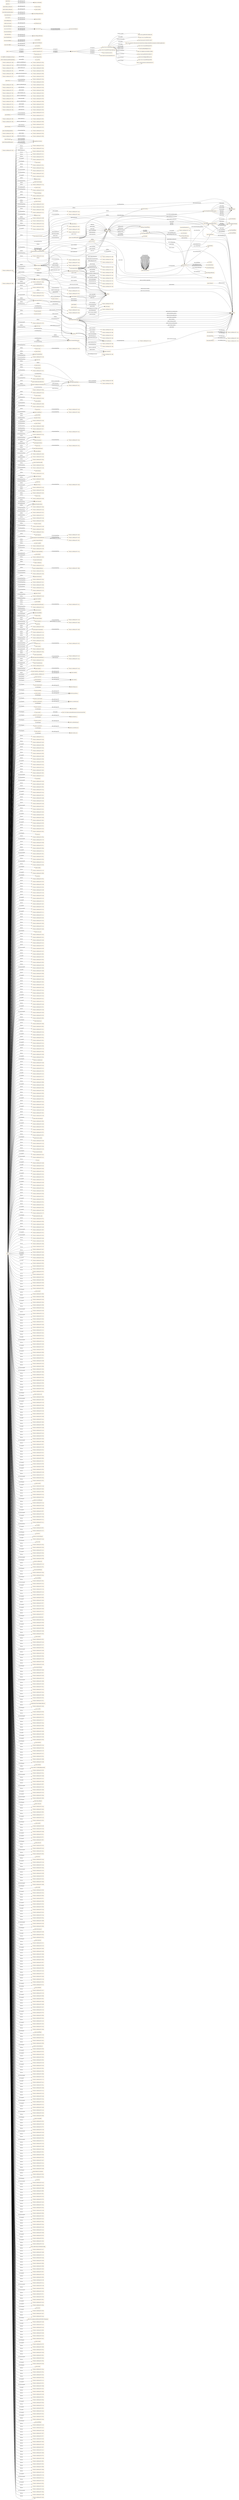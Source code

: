 digraph ar2dtool_diagram { 
rankdir=LR;
size="1501"
node [shape = rectangle, color="orange"]; "geoes:Municipio" "geopolitical:territory" "owl:Thing" "-77b03a7e:18935dce739:-7de7" "geoes:Estero" "geoes:ZonaContigua" "-77b03a7e:18935dce739:-7c3e" "geoes:Lavajo" "-77b03a7e:18935dce739:-7e1c" "-77b03a7e:18935dce739:-7cef" "geoes:Morfologia" "-77b03a7e:18935dce739:-7f69" "-77b03a7e:18935dce739:-7c5a" "-77b03a7e:18935dce739:-7e07" "geoes:Torrente" "-77b03a7e:18935dce739:-7f4e" "geoes:MasaDeAguaArtificial" "geoes:Estuario" "-77b03a7e:18935dce739:-7d22" "-77b03a7e:18935dce739:-7f10" "-77b03a7e:18935dce739:-7e26" "-77b03a7e:18935dce739:-7d08" "-77b03a7e:18935dce739:-7c4c" "-77b03a7e:18935dce739:-7f99" "geoes:Canyo" "-77b03a7e:18935dce739:-7ff5" "-77b03a7e:18935dce739:-7d6f" "-77b03a7e:18935dce739:-7e2a" "-77b03a7e:18935dce739:-7cde" "-77b03a7e:18935dce739:-7c62" "geoes:Acuifero" "-77b03a7e:18935dce739:-7c71" "-77b03a7e:18935dce739:-7c42" "-77b03a7e:18935dce739:-7dc1" "-77b03a7e:18935dce739:-7e76" "geoes:Nevero" "geoes:FuenteArtificial" "-77b03a7e:18935dce739:-7cfd" "geoes:Mar" "-77b03a7e:18935dce739:-7e6d" "-77b03a7e:18935dce739:-7f30" "-77b03a7e:18935dce739:-7fdc" "geoes:Canal" "-77b03a7e:18935dce739:-7f1a" "geoes:Arroyo" "geoes:Rio" "-77b03a7e:18935dce739:-7fa0" "-77b03a7e:18935dce739:-7fbb" "geoes:Recinto" "-77b03a7e:18935dce739:-7e5c" "geoes:Saladar" "-77b03a7e:18935dce739:-7db2" "-77b03a7e:18935dce739:-7cc8" "geoes:ZonaEconomicaExclusiva" "-77b03a7e:18935dce739:-7d1e" "-77b03a7e:18935dce739:-7ca8" "geoes:FenomenoHidrografico" "geoes:CanalAguasContinentales" "-77b03a7e:18935dce739:-7e1f" "geoes:Aluvion" "-77b03a7e:18935dce739:-7f29" "-77b03a7e:18935dce739:-7ce4" "-77b03a7e:18935dce739:-7f79" "-77b03a7e:18935dce739:-7c5d" "-77b03a7e:18935dce739:-7e63" "geoes:Acequia" "-77b03a7e:18935dce739:-7f9d" "-77b03a7e:18935dce739:-7e44" "-77b03a7e:18935dce739:-7e22" "-77b03a7e:18935dce739:-7f95" "geoes:AltaMar" "-77b03a7e:18935dce739:-7d0d" "-77b03a7e:18935dce739:-7c82" "-77b03a7e:18935dce739:-7fe2" "geoes:Pozo" "-77b03a7e:18935dce739:-7f6d" "geoes:AguasCorrientes" "-77b03a7e:18935dce739:-7fe9" "geoes:CanalMarino" "-77b03a7e:18935dce739:-7faf" "geoes:Delta" "geoes:Humedal" "geoes:Charca" "-77b03a7e:18935dce739:-7cbb" "geoes:Tuberia" "-77b03a7e:18935dce739:-7f92" "-77b03a7e:18935dce739:-7d80" "-77b03a7e:18935dce739:-7d17" "geoes:Lago" "geoes:AguasSubterraneas" "geoes:Dren" "geoes:AguasDulces" "geoes:Captacion" "-77b03a7e:18935dce739:-7cee" "-77b03a7e:18935dce739:-7d53" "geoes:Ibon" "geoes:Nacimiento" "-77b03a7e:18935dce739:-7e2c" "-77b03a7e:18935dce739:-7e66" "geoes:AguasCosteras" "geoes:Gola" "-77b03a7e:18935dce739:-7fcd" "-77b03a7e:18935dce739:-7ffb" "geoes:HidronimoPuntual" "geoes:Albufera" "-77b03a7e:18935dce739:-7e7c" "-77b03a7e:18935dce739:-7d5e" "-77b03a7e:18935dce739:-7d50" "-77b03a7e:18935dce739:-7ce6" "-77b03a7e:18935dce739:-7dee" "-77b03a7e:18935dce739:-7cf5" "-77b03a7e:18935dce739:-7e5f" "geoes:AguasQuietas" "-77b03a7e:18935dce739:-7fc7" "geoes:ZonaHumeda" "geoes:ZonaEncharcable" "geoes:AguasMarinas" "-77b03a7e:18935dce739:-7dce" "-77b03a7e:18935dce739:-7fac" "-77b03a7e:18935dce739:-7cd6" "geoes:Basines" "-77b03a7e:18935dce739:-7c96" "-77b03a7e:18935dce739:-7c40" "-77b03a7e:18935dce739:-7f56" "-77b03a7e:18935dce739:-7e57" "geoes:Embalse" "geoes:Marisma" "-77b03a7e:18935dce739:-7d56" "geoes:Ojo" "geoes:Glaciar" "-77b03a7e:18935dce739:-7f36" "-77b03a7e:18935dce739:-7ceb" "geoes:AguasSuperficiales" "-77b03a7e:18935dce739:-7c8d" "-77b03a7e:18935dce739:-7e03" "geoes:Acuitardo" "geoes:Toma" "-77b03a7e:18935dce739:-7fe5" "-77b03a7e:18935dce739:-7d72" "-77b03a7e:18935dce739:-7f72" "-77b03a7e:18935dce739:-7e4b" "geoes:Manantial" "geoes:Desembocadura" "-77b03a7e:18935dce739:-7cbe" "-77b03a7e:18935dce739:-7d04" "-77b03a7e:18935dce739:-7ce9" "-77b03a7e:18935dce739:-7d13" "geoes:Cascada" "geoes:Rapido" "-77b03a7e:18935dce739:-7ca7" "-77b03a7e:18935dce739:-7c46" "-77b03a7e:18935dce739:-7d45" "-77b03a7e:18935dce739:-7dad" "-77b03a7e:18935dce739:-7f51" "geoes:Corriente" "-77b03a7e:18935dce739:-7fd4" "-77b03a7e:18935dce739:-7c89" "-77b03a7e:18935dce739:-7e09" "-77b03a7e:18935dce739:-7de1" "geoes:Deposito" "geoes:AguasCorrientesArtificiales" "-77b03a7e:18935dce739:-7f22" "geoes:SurgenciaNatural" "geoes:Canalillo" "-77b03a7e:18935dce739:-7e38" "-77b03a7e:18935dce739:-7c99" "geoes:SurgenciaArtificial" "geoes:Bodon" "-77b03a7e:18935dce739:-7d0c" "geoes:MarTerritorial" "-77b03a7e:18935dce739:-7f1e" "-77b03a7e:18935dce739:-7fec" "geoes:Confluencia" "-77b03a7e:18935dce739:-7c35" "-77b03a7e:18935dce739:-7f60" "geoes:CanalAguasMarinas" "-77b03a7e:18935dce739:-7dbb" "-77b03a7e:18935dce739:-7dca" "-77b03a7e:18935dce739:-7f40" "-77b03a7e:18935dce739:-7d26" "geoes:Distribucion" "-77b03a7e:18935dce739:-7da4" "geoes:Afluente" "-77b03a7e:18935dce739:-7e51" "-77b03a7e:18935dce739:-7fb8" "-77b03a7e:18935dce739:-7e00" "-77b03a7e:18935dce739:-7d96" "-77b03a7e:18935dce739:-7fc0" "-77b03a7e:18935dce739:-7ccb" "geoes:Conducto" "-77b03a7e:18935dce739:-7dc5" "-77b03a7e:18935dce739:-7f16" "-77b03a7e:18935dce739:-7f59" "-77b03a7e:18935dce739:-7fa3" "-77b03a7e:18935dce739:-7fd7" "geoes:AguasCorrientesNaturales" "-77b03a7e:18935dce739:-7f8a" "-77b03a7e:18935dce739:-7c53" "geoes:Chortal" "-77b03a7e:18935dce739:-7f25" "-77b03a7e:18935dce739:-7e3f" "-77b03a7e:18935dce739:-7ce0" "geoes:Desague" "-77b03a7e:18935dce739:-7e31" "geoes:CorrienteSubterranea" "geoes:Sumidero" "geoes:Aljibe" "geoes:AguasQuietasNaturales" "-77b03a7e:18935dce739:-7e69" "geoes:Meandro" "geoes:AguasDeTransicion" "-77b03a7e:18935dce739:-7e13" "geoes:Barranco" "geoes:MasaDeHielo" "geoes:Salina" "geoes:AguasSaladas" "-77b03a7e:18935dce739:-7fa9" "geoes:Surgencia" "-77b03a7e:18935dce739:-7ff2" "geoes:Ria" "-77b03a7e:18935dce739:-7fd0" "-77b03a7e:18935dce739:-7e05" "geoes:AguasContinentales" "-77b03a7e:18935dce739:-7cc4" "-77b03a7e:18935dce739:-7c95" "-77b03a7e:18935dce739:-7c66" "-77b03a7e:18935dce739:-7d7b" "geoes:CuencaHidrografica" "-77b03a7e:18935dce739:-7f80" "-77b03a7e:18935dce739:-7fb5" "-77b03a7e:18935dce739:-7f8f" "-77b03a7e:18935dce739:-7f13" "geoes:Lucio" "geoes:Laguna" "-77b03a7e:18935dce739:-7ff8" "geoes:Aguas" "-77b03a7e:18935dce739:-7cad" "-77b03a7e:18935dce739:-7dd6" "-77b03a7e:18935dce739:-7d5a" "geoes:LagunaSalada" "geoes:AguasQuietasArtificiales" "-77b03a7e:18935dce739:-7ce2" "geoes:FuenteArtesana" "-77b03a7e:18935dce739:-7e7f" "-77b03a7e:18935dce739:-7e71" "geoes:Rambla" "-77b03a7e:18935dce739:-7d2d" "wgs84_pos:SpatialThing" "time:TimeZone" "time:GeneralDateTimeDescription" "time:DateTimeInterval" "time:TRS" "time:TemporalDuration" "time:Duration" "time:GeneralDurationDescription" "time:ProperInterval" "time:TimePosition" "time:TemporalPosition" "time:Interval" "time:TemporalEntity" "16920c1f4eb6ce6aaeb9b5d4a849e66a" "time:MonthOfYear" "b747aff39f71af7cbf4466413e76eccb" "time:TemporalUnit" "time:Instant" "time:DayOfWeek" ; /*classes style*/
	"geoes:top.owl" -> "http://www.w3.org/2006/time" [ label = "owl:imports" ];
	"geoes:top.owl" -> "http://www.w3.org/2003/01/geo/wgs84_pos" [ label = "owl:imports" ];
	"geoes:top.owl" -> "http://vocab.deri.ie/scovo" [ label = "owl:imports" ];
	"geoes:top.owl" -> "http://aims.fao.org/aos/geopolitical.owl" [ label = "owl:imports" ];
	"geoes:AguasContinentales" -> "-77b03a7e:18935dce739:-7e69" [ label = "owl:equivalentClass" ];
	"http://www.w3.org/2006/time" -> "http://orcid.org/0000-0002-3884-3420" [ label = "dcterms:creator" ];
	"http://www.w3.org/2006/time" -> "http://www.w3.org/TR/owl-time" [ label = "rdfs:seeAlso" ];
	"http://www.w3.org/2006/time" -> "http://dx.doi.org/10.3233/SW-150187" [ label = "rdfs:seeAlso" ];
	"http://www.w3.org/2006/time" -> "http://www.semantic-web-journal.net/content/time-ontology-extended-non-gregorian-calendar-applications" [ label = "rdfs:seeAlso" ];
	"http://www.w3.org/2006/time" -> "http://www.w3.org/TR/owl-time" [ label = "dcterms:isVersionOf" ];
	"http://www.w3.org/2006/time" -> "http://www.w3.org/2006/time#2016" [ label = "owl:versionIRI" ];
	"http://www.w3.org/2006/time" -> "mailto:panfeng66@gmail.com" [ label = "dcterms:creator" ];
	"http://www.w3.org/2006/time" -> "https://en.wikipedia.org/wiki/Jerry_Hobbs" [ label = "dcterms:creator" ];
	"http://www.w3.org/2006/time" -> "https://orcid.org/0000-0001-8269-8171" [ label = "dcterms:contributor" ];
	"http://www.w3.org/2006/time" -> "mailto:chris.little@metoffice.gov.uk" [ label = "dcterms:contributor" ];
	"http://www.w3.org/2006/time" -> "http://www.w3.org/2006/time#2006" [ label = "owl:priorVersion" ];
	"http://www.w3.org/2006/time" -> "https://creativecommons.org/licenses/by/4.0/" [ label = "dcterms:license" ];
	"time:generalDay" -> "-77b03a7e:18935dce739:-7c2a" [ label = "owl:withRestrictions" ];
	"time:generalDay" -> "xsd:string" [ label = "owl:onDatatype" ];
	"time:intervalBefore" -> "time:intervalDisjoint" [ label = "rdfs:subPropertyOf" ];
	"time:intervalBefore" -> "time:before" [ label = "rdfs:subPropertyOf" ];
	"geoes:geopolitica.owl" -> "geoes:top.owl" [ label = "owl:imports" ];
	"time:inDateTime" -> "time:inTemporalPosition" [ label = "rdfs:subPropertyOf" ];
	"geoes:sometido_a_descarga_por" -> "geoes:sometido" [ label = "rdfs:subPropertyOf" ];
	"time:intervalFinishes" -> "time:intervalIn" [ label = "rdfs:subPropertyOf" ];
	"geoes:transportes.owl" -> "geoes:top.owl" [ label = "owl:imports" ];
	"wgs84_pos:location" -> "foaf:based_near" [ label = "rdfs:subPropertyOf" ];
	"geoes:AguasCorrientes" -> "-77b03a7e:18935dce739:-7e66" [ label = "owl:equivalentClass" ];
	"time:hasEnd" -> "time:hasTime" [ label = "rdfs:subPropertyOf" ];
	"geoes:Rambla" -> "-77b03a7e:18935dce739:-7ca8" [ label = "owl:equivalentClass" ];
	"geoes:transvasa" -> "geoes:conduce" [ label = "rdfs:subPropertyOf" ];
	"geoes:desembocaEn" -> "geoes:desagua_en" [ label = "rdfs:subPropertyOf" ];
	"geoes:Lucio" -> "-77b03a7e:18935dce739:-7cf5" [ label = "owl:equivalentClass" ];
	"time:hasDurationDescription" -> "time:hasTemporalDuration" [ label = "rdfs:subPropertyOf" ];
	"geoes:" -> "geoes:hydro.owl" [ label = "owl:imports" ];
	"geoes:" -> "geoes:transportes.owl" [ label = "owl:imports" ];
	"geoes:" -> "geoes:geopolitica.owl" [ label = "owl:imports" ];
	"geoes:Acuifero" -> "-77b03a7e:18935dce739:-7e7c" [ label = "owl:equivalentClass" ];
	"geoes:Aguas" -> "-77b03a7e:18935dce739:-7e6d" [ label = "owl:equivalentClass" ];
	"geoes:precedeA" -> "geoes:esta_proxima_a" [ label = "rdfs:subPropertyOf" ];
	"time:intervalIn" -> "time:intervalEquals" [ label = "owl:propertyDisjointWith" ];
	"time:inTimePosition" -> "time:inTemporalPosition" [ label = "rdfs:subPropertyOf" ];
	"geoes:Pozo" -> "-77b03a7e:18935dce739:-7cad" [ label = "owl:equivalentClass" ];
	"geoes:es_transvasada" -> "geoes:es_conducido_por" [ label = "rdfs:subPropertyOf" ];
	"geoes:distribuye" -> "geoes:conduce" [ label = "rdfs:subPropertyOf" ];
	"geoes:Canal" -> "-77b03a7e:18935dce739:-7dc5" [ label = "owl:equivalentClass" ];
	"geoes:transmite" -> "geoes:permite" [ label = "rdfs:subPropertyOf" ];
	"time:generalYear" -> "-77b03a7e:18935dce739:-7c28" [ label = "owl:withRestrictions" ];
	"time:generalYear" -> "xsd:string" [ label = "owl:onDatatype" ];
	"time:intervalStarts" -> "time:intervalIn" [ label = "rdfs:subPropertyOf" ];
	"geoes:nombre_alternativo" -> "geoes:nombre" [ label = "rdfs:subPropertyOf" ];
	"time:intervalDuring" -> "time:intervalIn" [ label = "rdfs:subPropertyOf" ];
	"time:ProperInterval" -> "time:Instant" [ label = "owl:disjointWith" ];
	"geoes:AguasQuietas" -> "-77b03a7e:18935dce739:-7e22" [ label = "owl:equivalentClass" ];
	"time:seconds" -> "http://www.bipm.org/en/publications/si-brochure/second.html" [ label = "rdfs:seeAlso" ];
	"geoes:se_extrae_para" -> "geoes:alimenta_a" [ label = "rdfs:subPropertyOf" ];
	"geoes:AguasQuietasNaturales" -> "-77b03a7e:18935dce739:-7e1c" [ label = "owl:equivalentClass" ];
	"geoes:Idioma_alternativo" -> "geoes:idioma" [ label = "rdfs:subPropertyOf" ];
	"time:generalMonth" -> "-77b03a7e:18935dce739:-7c29" [ label = "owl:withRestrictions" ];
	"time:generalMonth" -> "xsd:string" [ label = "owl:onDatatype" ];
	"time:intervalEquals" -> "time:intervalIn" [ label = "owl:propertyDisjointWith" ];
	"geoes:CanalAguasMarinas" -> "-77b03a7e:18935dce739:-7dbb" [ label = "owl:equivalentClass" ];
	"geoes:ZonaHumeda" -> "-77b03a7e:18935dce739:-7c42" [ label = "owl:equivalentClass" ];
	"geoes:Afluente" -> "-77b03a7e:18935dce739:-7e71" [ label = "owl:equivalentClass" ];
	"geoes:Afluente" -> "-77b03a7e:18935dce739:-7e76" [ label = "owl:equivalentClass" ];
	"geoes:se_extrae" -> "geoes:es_alimentada_por" [ label = "rdfs:subPropertyOf" ];
	"geoes:AguasCorrientesArtificiales" -> "-77b03a7e:18935dce739:-7e5f" [ label = "owl:equivalentClass" ];
	"geoes:AguasCorrientesArtificiales" -> "-77b03a7e:18935dce739:-7e63" [ label = "owl:equivalentClass" ];
	"geoes:AguasSuperficiales" -> "-77b03a7e:18935dce739:-7e00" [ label = "owl:equivalentClass" ];
	"time:hasDuration" -> "time:hasTemporalDuration" [ label = "rdfs:subPropertyOf" ];
	"geoes:AguasDeTransicion" -> "-77b03a7e:18935dce739:-7e31" [ label = "owl:equivalentClass" ];
	"geoes:AguasDeTransicion" -> "-77b03a7e:18935dce739:-7e3f" [ label = "owl:equivalentClass" ];
	"time:hasBeginning" -> "time:hasTime" [ label = "rdfs:subPropertyOf" ];
	"geoes:MasaDeAguaArtificial" -> "-77b03a7e:18935dce739:-7cc8" [ label = "owl:equivalentClass" ];
	"geoes:Nacimiento" -> "-77b03a7e:18935dce739:-7cbe" [ label = "owl:equivalentClass" ];
	"geoes:Dren" -> "-77b03a7e:18935dce739:-7d5e" [ label = "owl:equivalentClass" ];
	"geoes:long" -> "geoes:coordenadas" [ label = "rdfs:subPropertyOf" ];
	"geoes:Gola" -> "-77b03a7e:18935dce739:-7d1e" [ label = "owl:equivalentClass" ];
	"geoes:CanalAguasContinentales" -> "-77b03a7e:18935dce739:-7dc1" [ label = "owl:equivalentClass" ];
	"geoes:AguasQuietasArtificiales" -> "-77b03a7e:18935dce739:-7e1f" [ label = "owl:equivalentClass" ];
	"geoes:SurgenciaArtificial" -> "-77b03a7e:18935dce739:-7c5a" [ label = "owl:equivalentClass" ];
	"time:TemporalEntity" -> "-77b03a7e:18935dce739:-7c2e" [ label = "owl:unionOf" ];
	"geoes:es_distribuida" -> "geoes:es_conducido_por" [ label = "rdfs:subPropertyOf" ];
	"geoes:sigueA" -> "geoes:esta_proxima_a" [ label = "rdfs:subPropertyOf" ];
	"geoes:Surgencia" -> "-77b03a7e:18935dce739:-7c5d" [ label = "owl:equivalentClass" ];
	"geoes:es_capturado" -> "geoes:es_conectado_con" [ label = "rdfs:subPropertyOf" ];
	"geoes:Desague" -> "-77b03a7e:18935dce739:-7d72" [ label = "owl:equivalentClass" ];
	"geoes:captura" -> "geoes:conecta_con" [ label = "rdfs:subPropertyOf" ];
	"geoes:sometida_a_influencia_de" -> "geoes:sometido" [ label = "rdfs:subPropertyOf" ];
	"NULL" -> "-77b03a7e:18935dce739:-7cc1" [ label = "rdf:rest" ];
	"NULL" -> "-77b03a7e:18935dce739:-7e4d" [ label = "rdf:rest" ];
	"NULL" -> "-77b03a7e:18935dce739:-7ed5" [ label = "rdf:rest" ];
	"NULL" -> "-77b03a7e:18935dce739:-7f98" [ label = "owl:unionOf" ];
	"NULL" -> "-77b03a7e:18935dce739:-7e0e" [ label = "rdf:rest" ];
	"NULL" -> "-77b03a7e:18935dce739:-7f87" [ label = "rdf:rest" ];
	"NULL" -> "-77b03a7e:18935dce739:-7f09" [ label = "rdf:rest" ];
	"NULL" -> "-77b03a7e:18935dce739:-7dd5" [ label = "owl:unionOf" ];
	"NULL" -> "-77b03a7e:18935dce739:-7f48" [ label = "rdf:rest" ];
	"NULL" -> "-77b03a7e:18935dce739:-7f9f" [ label = "owl:unionOf" ];
	"NULL" -> "-77b03a7e:18935dce739:-7e5a" [ label = "rdf:rest" ];
	"NULL" -> "geoes:Deposito" [ label = "rdf:first" ];
	"NULL" -> "-77b03a7e:18935dce739:-7ea3" [ label = "rdf:rest" ];
	"NULL" -> "geoes:Ria" [ label = "owl:someValuesFrom" ];
	"NULL" -> "-77b03a7e:18935dce739:-7d02" [ label = "rdf:rest" ];
	"NULL" -> "-77b03a7e:18935dce739:-7d91" [ label = "rdf:rest" ];
	"NULL" -> "geoes:Lago" [ label = "rdf:first" ];
	"NULL" -> "-77b03a7e:18935dce739:-7ce7" [ label = "owl:intersectionOf" ];
	"NULL" -> "xsd:gMonth" [ label = "owl:allValuesFrom" ];
	"NULL" -> "-77b03a7e:18935dce739:-7e5d" [ label = "owl:intersectionOf" ];
	"NULL" -> "geoes:Barranco" [ label = "owl:allValuesFrom" ];
	"NULL" -> "-77b03a7e:18935dce739:-7eb0" [ label = "rdf:rest" ];
	"NULL" -> "-77b03a7e:18935dce739:-7f62" [ label = "rdf:rest" ];
	"NULL" -> "geoes:FuenteArtesana" [ label = "rdf:first" ];
	"NULL" -> "geoes:ZonaEncharcable" [ label = "rdf:first" ];
	"NULL" -> "-77b03a7e:18935dce739:-7c6a" [ label = "owl:intersectionOf" ];
	"NULL" -> "-77b03a7e:18935dce739:-7e4a" [ label = "owl:unionOf" ];
	"NULL" -> "-77b03a7e:18935dce739:-7d21" [ label = "owl:unionOf" ];
	"NULL" -> "-77b03a7e:18935dce739:-7e88" [ label = "rdf:rest" ];
	"NULL" -> "-77b03a7e:18935dce739:-7e26" [ label = "owl:someValuesFrom" ];
	"NULL" -> "-77b03a7e:18935dce739:-7eef" [ label = "rdf:rest" ];
	"NULL" -> "-77b03a7e:18935dce739:-7c95" [ label = "rdf:first" ];
	"NULL" -> "-77b03a7e:18935dce739:-7e49" [ label = "rdf:rest" ];
	"NULL" -> "-77b03a7e:18935dce739:-7d2c" [ label = "owl:intersectionOf" ];
	"NULL" -> "-77b03a7e:18935dce739:-7efc" [ label = "rdf:rest" ];
	"NULL" -> "-77b03a7e:18935dce739:-7e95" [ label = "rdf:rest" ];
	"NULL" -> "geoes:Basines" [ label = "rdf:first" ];
	"NULL" -> "-77b03a7e:18935dce739:-7fcf" [ label = "owl:unionOf" ];
	"NULL" -> "-77b03a7e:18935dce739:-7ebd" [ label = "rdf:rest" ];
	"NULL" -> "-77b03a7e:18935dce739:-7d22" [ label = "owl:someValuesFrom" ];
	"NULL" -> "-77b03a7e:18935dce739:-7db1" [ label = "owl:unionOf" ];
	"NULL" -> "-77b03a7e:18935dce739:-7f3f" [ label = "owl:unionOf" ];
	"NULL" -> "-77b03a7e:18935dce739:-7dce" [ label = "owl:allValuesFrom" ];
	"NULL" -> "-77b03a7e:18935dce739:-7fc5" [ label = "rdf:rest" ];
	"NULL" -> "geoes:Canal" [ label = "rdf:first" ];
	"NULL" -> "-77b03a7e:18935dce739:-7c46" [ label = "owl:allValuesFrom" ];
	"NULL" -> "geoes:Manantial" [ label = "rdf:first" ];
	"NULL" -> "-77b03a7e:18935dce739:-7e24" [ label = "rdf:rest" ];
	"NULL" -> "time:GeneralDateTimeDescription" [ label = "rdf:first" ];
	"NULL" -> "-77b03a7e:18935dce739:-7e05" [ label = "rdf:first" ];
	"NULL" -> "-77b03a7e:18935dce739:-7fd2" [ label = "rdf:rest" ];
	"NULL" -> "time:year" [ label = "owl:onProperty" ];
	"NULL" -> "-77b03a7e:18935dce739:-7f9e" [ label = "rdf:rest" ];
	"NULL" -> "-77b03a7e:18935dce739:-7c79" [ label = "owl:intersectionOf" ];
	"NULL" -> "-77b03a7e:18935dce739:-7ce0" [ label = "rdf:first" ];
	"NULL" -> "-77b03a7e:18935dce739:-7dfd" [ label = "rdf:rest" ];
	"NULL" -> "-77b03a7e:18935dce739:-7f1c" [ label = "rdf:rest" ];
	"NULL" -> "-77b03a7e:18935dce739:-7dbe" [ label = "rdf:rest" ];
	"NULL" -> "geoes:Aguas" [ label = "rdf:first" ];
	"NULL" -> "-77b03a7e:18935dce739:-7cca" [ label = "owl:unionOf" ];
	"NULL" -> "geoes:Marisma" [ label = "owl:allValuesFrom" ];
	"NULL" -> "-77b03a7e:18935dce739:-7d51" [ label = "owl:intersectionOf" ];
	"NULL" -> "-77b03a7e:18935dce739:-7fe1" [ label = "owl:unionOf" ];
	"NULL" -> "-77b03a7e:18935dce739:-7f2d" [ label = "rdf:rest" ];
	"NULL" -> "-77b03a7e:18935dce739:-7e14" [ label = "owl:intersectionOf" ];
	"NULL" -> "geoes:Acuifero" [ label = "owl:allValuesFrom" ];
	"NULL" -> "-77b03a7e:18935dce739:-7fdf" [ label = "rdf:rest" ];
	"NULL" -> "geoes:estaEn" [ label = "owl:onProperty" ];
	"NULL" -> "-77b03a7e:18935dce739:-7c3f" [ label = "rdf:rest" ];
	"NULL" -> "-77b03a7e:18935dce739:-7f89" [ label = "owl:unionOf" ];
	"NULL" -> "time:days" [ label = "owl:onProperty" ];
	"NULL" -> "-77b03a7e:18935dce739:-7f3a" [ label = "rdf:rest" ];
	"NULL" -> "-77b03a7e:18935dce739:-7d79" [ label = "rdf:rest" ];
	"NULL" -> "-77b03a7e:18935dce739:-7d26" [ label = "owl:someValuesFrom" ];
	"NULL" -> "geoes:Ibon" [ label = "owl:someValuesFrom" ];
	"NULL" -> "-77b03a7e:18935dce739:-7e51" [ label = "owl:someValuesFrom" ];
	"NULL" -> "-77b03a7e:18935dce739:-7c8b" [ label = "rdf:rest" ];
	"NULL" -> "-77b03a7e:18935dce739:-7fad" [ label = "rdf:rest" ];
	"NULL" -> "-77b03a7e:18935dce739:-7e9f" [ label = "rdf:rest" ];
	"NULL" -> "-77b03a7e:18935dce739:-7cd4" [ label = "rdf:rest" ];
	"NULL" -> "-77b03a7e:18935dce739:-7ee8" [ label = "rdf:rest" ];
	"NULL" -> "geoes:AguasCorrientesNaturales" [ label = "rdf:first" ];
	"NULL" -> "-77b03a7e:18935dce739:-7c25" [ label = "owl:unionOf" ];
	"NULL" -> "-77b03a7e:18935dce739:-7c52" [ label = "owl:unionOf" ];
	"NULL" -> "-77b03a7e:18935dce739:-7d47" [ label = "rdf:rest" ];
	"NULL" -> "geoes:CorrienteSubterranea" [ label = "rdf:first" ];
	"NULL" -> "-77b03a7e:18935dce739:-7c94" [ label = "owl:unionOf" ];
	"NULL" -> "-77b03a7e:18935dce739:-7cf3" [ label = "owl:intersectionOf" ];
	"NULL" -> "-77b03a7e:18935dce739:-7c2c" [ label = "owl:unionOf" ];
	"NULL" -> "-77b03a7e:18935dce739:-7ce1" [ label = "rdf:rest" ];
	"NULL" -> "-77b03a7e:18935dce739:-7ef5" [ label = "rdf:rest" ];
	"NULL" -> "-77b03a7e:18935dce739:-7e2e" [ label = "rdf:rest" ];
	"NULL" -> "-77b03a7e:18935dce739:-7d93" [ label = "rdf:rest" ];
	"NULL" -> "-77b03a7e:18935dce739:-7ca2" [ label = "rdf:rest" ];
	"NULL" -> "-77b03a7e:18935dce739:-7eb6" [ label = "rdf:rest" ];
	"NULL" -> "geoes:evacua_de" [ label = "owl:onProperty" ];
	"NULL" -> "-77b03a7e:18935dce739:-7ccb" [ label = "owl:allValuesFrom" ];
	"NULL" -> "-77b03a7e:18935dce739:-7d54" [ label = "rdf:rest" ];
	"NULL" -> "-77b03a7e:18935dce739:-7d15" [ label = "rdf:rest" ];
	"NULL" -> "-77b03a7e:18935dce739:-7e3b" [ label = "rdf:rest" ];
	"NULL" -> "-77b03a7e:18935dce739:-7ec3" [ label = "rdf:rest" ];
	"NULL" -> "-77b03a7e:18935dce739:-7f75" [ label = "rdf:rest" ];
	"NULL" -> "-77b03a7e:18935dce739:-7d3f" [ label = "owl:intersectionOf" ];
	"NULL" -> "geoes:conecta_con" [ label = "owl:onProperty" ];
	"NULL" -> "-77b03a7e:18935dce739:-7c87" [ label = "rdf:rest" ];
	"NULL" -> "-77b03a7e:18935dce739:-7f82" [ label = "rdf:rest" ];
	"NULL" -> "-77b03a7e:18935dce739:-7ef2" [ label = "owl:oneOf" ];
	"NULL" -> "-77b03a7e:18935dce739:-7f43" [ label = "rdf:rest" ];
	"NULL" -> "-77b03a7e:18935dce739:-7f00" [ label = "rdf:rest" ];
	"NULL" -> "-77b03a7e:18935dce739:-7d0c" [ label = "rdf:first" ];
	"NULL" -> "-77b03a7e:18935dce739:-7cfb" [ label = "rdf:rest" ];
	"NULL" -> "-77b03a7e:18935dce739:-7d00" [ label = "owl:intersectionOf" ];
	"NULL" -> "geoes:Salina" [ label = "rdf:first" ];
	"NULL" -> "-77b03a7e:18935dce739:-7eb8" [ label = "owl:oneOf" ];
	"NULL" -> "geoes:AguasCorrientesNaturales" [ label = "owl:someValuesFrom" ];
	"NULL" -> "-77b03a7e:18935dce739:-7dca" [ label = "owl:someValuesFrom" ];
	"NULL" -> "-77b03a7e:18935dce739:-7fd8" [ label = "rdf:rest" ];
	"NULL" -> "-77b03a7e:18935dce739:-7c81" [ label = "owl:unionOf" ];
	"NULL" -> "-77b03a7e:18935dce739:-7edd" [ label = "rdf:rest" ];
	"NULL" -> "geoes:Distribucion" [ label = "rdf:first" ];
	"NULL" -> "-77b03a7e:18935dce739:-7dd1" [ label = "rdf:rest" ];
	"NULL" -> "-77b03a7e:18935dce739:-7c30" [ label = "rdf:rest" ];
	"NULL" -> "-77b03a7e:18935dce739:-7e83" [ label = "rdf:rest" ];
	"NULL" -> "-77b03a7e:18935dce739:-7eea" [ label = "rdf:rest" ];
	"NULL" -> "-77b03a7e:18935dce739:-7fa6" [ label = "rdf:rest" ];
	"NULL" -> "-77b03a7e:18935dce739:-7dcd" [ label = "owl:unionOf" ];
	"NULL" -> "-77b03a7e:18935dce739:-7ea1" [ label = "owl:oneOf" ];
	"NULL" -> "-77b03a7e:18935dce739:-7e7e" [ label = "owl:unionOf" ];
	"NULL" -> "-77b03a7e:18935dce739:-7eab" [ label = "rdf:rest" ];
	"NULL" -> "-77b03a7e:18935dce739:-7f12" [ label = "owl:unionOf" ];
	"NULL" -> "geoes:Embalse" [ label = "owl:someValuesFrom" ];
	"NULL" -> "-77b03a7e:18935dce739:-7c80" [ label = "rdf:rest" ];
	"NULL" -> "-77b03a7e:18935dce739:-7d5d" [ label = "owl:intersectionOf" ];
	"NULL" -> "-77b03a7e:18935dce739:-7d1f" [ label = "rdf:rest" ];
	"NULL" -> "-77b03a7e:18935dce739:-7fb3" [ label = "rdf:rest" ];
	"NULL" -> "geoes:deposita_en" [ label = "owl:onProperty" ];
	"NULL" -> "-77b03a7e:18935dce739:-7c4c" [ label = "owl:allValuesFrom" ];
	"NULL" -> "geoes:AguasQuietasArtificiales" [ label = "rdf:first" ];
	"NULL" -> "-77b03a7e:18935dce739:-7d6b" [ label = "rdf:rest" ];
	"NULL" -> "geoes:AguasQuietasArtificiales" [ label = "owl:complementOf" ];
	"NULL" -> "geoes:Acuifero" [ label = "rdf:first" ];
	"NULL" -> "geoes:Manantial" [ label = "owl:allValuesFrom" ];
	"NULL" -> "geoes:SurgenciaArtificial" [ label = "rdf:first" ];
	"NULL" -> "geoes:Saladar" [ label = "rdf:first" ];
	"NULL" -> "-77b03a7e:18935dce739:-7f8c" [ label = "rdf:rest" ];
	"NULL" -> "-77b03a7e:18935dce739:-7e21" [ label = "owl:unionOf" ];
	"NULL" -> "-77b03a7e:18935dce739:-7ce9" [ label = "rdf:first" ];
	"NULL" -> "-77b03a7e:18935dce739:-7c9e" [ label = "rdf:rest" ];
	"NULL" -> "-77b03a7e:18935dce739:-7d12" [ label = "owl:unionOf" ];
	"NULL" -> "-77b03a7e:18935dce739:-7c62" [ label = "owl:someValuesFrom" ];
	"NULL" -> "-77b03a7e:18935dce739:-7f5a" [ label = "rdf:rest" ];
	"NULL" -> "-77b03a7e:18935dce739:-7f6c" [ label = "owl:unionOf" ];
	"NULL" -> "-77b03a7e:18935dce739:-7e1e" [ label = "owl:unionOf" ];
	"NULL" -> "-77b03a7e:18935dce739:-7f58" [ label = "owl:unionOf" ];
	"NULL" -> "-77b03a7e:18935dce739:-7c2d" [ label = "rdf:rest" ];
	"NULL" -> "-77b03a7e:18935dce739:-7d96" [ label = "owl:someValuesFrom" ];
	"NULL" -> "-77b03a7e:18935dce739:-7fda" [ label = "rdf:rest" ];
	"NULL" -> "-77b03a7e:18935dce739:-7d28" [ label = "rdf:rest" ];
	"NULL" -> "-77b03a7e:18935dce739:-7fae" [ label = "owl:unionOf" ];
	"NULL" -> "geoes:es_originado_por" [ label = "owl:onProperty" ];
	"NULL" -> "-77b03a7e:18935dce739:-7ed6" [ label = "rdf:rest" ];
	"NULL" -> "-77b03a7e:18935dce739:-7c53" [ label = "owl:someValuesFrom" ];
	"NULL" -> "-77b03a7e:18935dce739:-7e4e" [ label = "rdf:rest" ];
	"NULL" -> "-77b03a7e:18935dce739:-7cc2" [ label = "rdf:rest" ];
	"NULL" -> "-77b03a7e:18935dce739:-7d74" [ label = "rdf:rest" ];
	"NULL" -> "-77b03a7e:18935dce739:-7ec0" [ label = "owl:oneOf" ];
	"NULL" -> "-77b03a7e:18935dce739:-7c27" [ label = "owl:unionOf" ];
	"NULL" -> "-77b03a7e:18935dce739:-7e0f" [ label = "rdf:rest" ];
	"NULL" -> "-77b03a7e:18935dce739:-7f88" [ label = "rdf:rest" ];
	"NULL" -> "geoes:conduce" [ label = "owl:onProperty" ];
	"NULL" -> "-77b03a7e:18935dce739:-7fe8" [ label = "owl:unionOf" ];
	"NULL" -> "geoes:Morfologia" [ label = "rdf:first" ];
	"NULL" -> "-77b03a7e:18935dce739:-7f49" [ label = "rdf:rest" ];
	"NULL" -> "-77b03a7e:18935dce739:-7e9a" [ label = "rdf:rest" ];
	"NULL" -> "-77b03a7e:18935dce739:-7f06" [ label = "rdf:rest" ];
	"NULL" -> "geoes:Lucio" [ label = "owl:someValuesFrom" ];
	"NULL" -> "-77b03a7e:18935dce739:-7ee3" [ label = "rdf:rest" ];
	"NULL" -> "-77b03a7e:18935dce739:-7f21" [ label = "owl:unionOf" ];
	"NULL" -> "-77b03a7e:18935dce739:-7ca7" [ label = "rdf:first" ];
	"NULL" -> "-77b03a7e:18935dce739:-7ea4" [ label = "rdf:rest" ];
	"NULL" -> "-77b03a7e:18935dce739:-7d42" [ label = "rdf:rest" ];
	"NULL" -> "-77b03a7e:18935dce739:-7c59" [ label = "owl:unionOf" ];
	"NULL" -> "geoes:AguasMarinas" [ label = "owl:someValuesFrom" ];
	"NULL" -> "-77b03a7e:18935dce739:-7ef0" [ label = "rdf:rest" ];
	"NULL" -> "-77b03a7e:18935dce739:-7eb1" [ label = "rdf:rest" ];
	"NULL" -> "-77b03a7e:18935dce739:-7c68" [ label = "rdf:rest" ];
	"NULL" -> "geoes:sufre_descarga_de" [ label = "owl:onProperty" ];
	"NULL" -> "-77b03a7e:18935dce739:-7f63" [ label = "rdf:rest" ];
	"NULL" -> "-77b03a7e:18935dce739:-7e30" [ label = "owl:unionOf" ];
	"NULL" -> "-77b03a7e:18935dce739:-7d10" [ label = "rdf:rest" ];
	"NULL" -> "-77b03a7e:18935dce739:-7f20" [ label = "rdf:rest" ];
	"NULL" -> "-77b03a7e:18935dce739:-7f70" [ label = "rdf:rest" ];
	"NULL" -> "-77b03a7e:18935dce739:-7f31" [ label = "rdf:rest" ];
	"NULL" -> "-77b03a7e:18935dce739:-7e4b" [ label = "owl:allValuesFrom" ];
	"NULL" -> "geoes:discurre_sobre" [ label = "owl:onProperty" ];
	"NULL" -> "-77b03a7e:18935dce739:-7efd" [ label = "rdf:rest" ];
	"NULL" -> "-77b03a7e:18935dce739:-7c43" [ label = "rdf:rest" ];
	"NULL" -> "-77b03a7e:18935dce739:-7ebe" [ label = "rdf:rest" ];
	"NULL" -> "-77b03a7e:18935dce739:-7e18" [ label = "rdf:rest" ];
	"NULL" -> "time:numericDuration" [ label = "owl:onProperty" ];
	"NULL" -> "-77b03a7e:18935dce739:-7e62" [ label = "owl:unionOf" ];
	"NULL" -> "-77b03a7e:18935dce739:-7c41" [ label = "owl:intersectionOf" ];
	"NULL" -> "rdf:nil" [ label = "rdf:rest" ];
	"NULL" -> "-77b03a7e:18935dce739:-7e68" [ label = "owl:unionOf" ];
	"NULL" -> "-77b03a7e:18935dce739:-7ecf" [ label = "owl:oneOf" ];
	"NULL" -> "-77b03a7e:18935dce739:-7e64" [ label = "rdf:rest" ];
	"NULL" -> "-77b03a7e:18935dce739:-7ecb" [ label = "rdf:rest" ];
	"NULL" -> "-77b03a7e:18935dce739:-7c8c" [ label = "owl:unionOf" ];
	"NULL" -> "-77b03a7e:18935dce739:-7d7e" [ label = "rdf:rest" ];
	"NULL" -> "-77b03a7e:18935dce739:-7cbb" [ label = "owl:allValuesFrom" ];
	"NULL" -> "geoes:Conducto" [ label = "rdf:first" ];
	"NULL" -> "-77b03a7e:18935dce739:-7c45" [ label = "owl:unionOf" ];
	"NULL" -> "-77b03a7e:18935dce739:-7d4f" [ label = "owl:unionOf" ];
	"NULL" -> "geoes:esta_proxima_a" [ label = "owl:onProperty" ];
	"NULL" -> "-77b03a7e:18935dce739:-7c71" [ label = "owl:someValuesFrom" ];
	"NULL" -> "-77b03a7e:18935dce739:-7e32" [ label = "rdf:rest" ];
	"NULL" -> "-77b03a7e:18935dce739:-7d4c" [ label = "rdf:rest" ];
	"NULL" -> "geoes:Humedal" [ label = "rdf:first" ];
	"NULL" -> "-77b03a7e:18935dce739:-7fe0" [ label = "rdf:rest" ];
	"NULL" -> "-77b03a7e:18935dce739:-7dfe" [ label = "rdf:rest" ];
	"NULL" -> "-77b03a7e:18935dce739:-7fa1" [ label = "rdf:rest" ];
	"NULL" -> "-77b03a7e:18935dce739:-7f24" [ label = "owl:unionOf" ];
	"NULL" -> "-77b03a7e:18935dce739:-7f2e" [ label = "rdf:rest" ];
	"NULL" -> "time:Duration" [ label = "rdf:first" ];
	"NULL" -> "-77b03a7e:18935dce739:-7dcc" [ label = "rdf:rest" ];
	"NULL" -> "geoes:AguasDulces" [ label = "owl:complementOf" ];
	"NULL" -> "-77b03a7e:18935dce739:-7f50" [ label = "owl:unionOf" ];
	"NULL" -> "-77b03a7e:18935dce739:-7d03" [ label = "owl:unionOf" ];
	"NULL" -> "-77b03a7e:18935dce739:-7c7f" [ label = "rdf:rest" ];
	"NULL" -> "geoes:puede_fluir_como" [ label = "owl:onProperty" ];
	"NULL" -> "-77b03a7e:18935dce739:-7f7a" [ label = "rdf:rest" ];
	"NULL" -> "-77b03a7e:18935dce739:-7f3b" [ label = "rdf:rest" ];
	"NULL" -> "-77b03a7e:18935dce739:-7fed" [ label = "rdf:rest" ];
	"NULL" -> "-77b03a7e:18935dce739:-7ee9" [ label = "rdf:rest" ];
	"NULL" -> "-77b03a7e:18935dce739:-7d97" [ label = "owl:intersectionOf" ];
	"NULL" -> "-77b03a7e:18935dce739:-7d7a" [ label = "owl:unionOf" ];
	"NULL" -> "-77b03a7e:18935dce739:-7ddc" [ label = "owl:intersectionOf" ];
	"NULL" -> "-77b03a7e:18935dce739:-7e6e" [ label = "rdf:rest" ];
	"NULL" -> "-77b03a7e:18935dce739:-7ef6" [ label = "rdf:rest" ];
	"NULL" -> "-77b03a7e:18935dce739:-7d6f" [ label = "owl:allValuesFrom" ];
	"NULL" -> "-77b03a7e:18935dce739:-7d94" [ label = "rdf:rest" ];
	"NULL" -> "-77b03a7e:18935dce739:-7e2f" [ label = "rdf:rest" ];
	"NULL" -> "-77b03a7e:18935dce739:-7eb7" [ label = "rdf:rest" ];
	"NULL" -> "-77b03a7e:18935dce739:-7e65" [ label = "owl:unionOf" ];
	"NULL" -> "geoes:Embalse" [ label = "rdf:first" ];
	"NULL" -> "-77b03a7e:18935dce739:-7de6" [ label = "owl:unionOf" ];
	"NULL" -> "-77b03a7e:18935dce739:-7f26" [ label = "rdf:rest" ];
	"NULL" -> "-77b03a7e:18935dce739:-7ded" [ label = "owl:unionOf" ];
	"NULL" -> "geoes:Acequia" [ label = "rdf:first" ];
	"NULL" -> "-77b03a7e:18935dce739:-7f04" [ label = "owl:oneOf" ];
	"NULL" -> "-77b03a7e:18935dce739:-7ec4" [ label = "rdf:rest" ];
	"NULL" -> "geoes:AguasQuietasNaturales" [ label = "rdf:first" ];
	"NULL" -> "-77b03a7e:18935dce739:-7d62" [ label = "rdf:rest" ];
	"NULL" -> "-77b03a7e:18935dce739:-7f76" [ label = "rdf:rest" ];
	"NULL" -> "-77b03a7e:18935dce739:-7c99" [ label = "owl:allValuesFrom" ];
	"NULL" -> "-77b03a7e:18935dce739:-7f37" [ label = "rdf:rest" ];
	"NULL" -> "-77b03a7e:18935dce739:-7ed1" [ label = "rdf:rest" ];
	"NULL" -> "-77b03a7e:18935dce739:-7f83" [ label = "rdf:rest" ];
	"NULL" -> "-77b03a7e:18935dce739:-7d30" [ label = "rdf:rest" ];
	"NULL" -> "-77b03a7e:18935dce739:-7f44" [ label = "rdf:rest" ];
	"NULL" -> "-77b03a7e:18935dce739:-7f01" [ label = "rdf:rest" ];
	"NULL" -> "time:second" [ label = "owl:onProperty" ];
	"NULL" -> "geoes:Aluvion" [ label = "owl:someValuesFrom" ];
	"NULL" -> "geoes:se_extrae_para" [ label = "owl:onProperty" ];
	"NULL" -> "-77b03a7e:18935dce739:-7f90" [ label = "rdf:rest" ];
	"NULL" -> "-77b03a7e:18935dce739:-7db8" [ label = "rdf:rest" ];
	"NULL" -> "-77b03a7e:18935dce739:-7e5b" [ label = "owl:unionOf" ];
	"NULL" -> "geoes:Glaciar" [ label = "owl:complementOf" ];
	"NULL" -> "-77b03a7e:18935dce739:-7d0a" [ label = "owl:unionOf" ];
	"NULL" -> "-77b03a7e:18935dce739:-7d50" [ label = "owl:allValuesFrom" ];
	"NULL" -> "-77b03a7e:18935dce739:-7fd9" [ label = "rdf:rest" ];
	"NULL" -> "-77b03a7e:18935dce739:-7ede" [ label = "rdf:rest" ];
	"NULL" -> "-77b03a7e:18935dce739:-7def" [ label = "owl:intersectionOf" ];
	"NULL" -> "-77b03a7e:18935dce739:-7c24" [ label = "rdf:rest" ];
	"NULL" -> "geoes:Desembocadura" [ label = "rdf:first" ];
	"NULL" -> "geoes:AguasCorrientesNaturales" [ label = "owl:allValuesFrom" ];
	"NULL" -> "-77b03a7e:18935dce739:-7c61" [ label = "owl:intersectionOf" ];
	"NULL" -> "geoes:alimenta_a" [ label = "owl:onProperty" ];
	"NULL" -> "-77b03a7e:18935dce739:-7cfd" [ label = "owl:someValuesFrom" ];
	"NULL" -> "-77b03a7e:18935dce739:-7fe6" [ label = "rdf:rest" ];
	"NULL" -> "-77b03a7e:18935dce739:-7fa7" [ label = "rdf:rest" ];
	"NULL" -> "geoes:AltaMar" [ label = "rdf:first" ];
	"NULL" -> "-77b03a7e:18935dce739:-7e84" [ label = "rdf:rest" ];
	"NULL" -> "-77b03a7e:18935dce739:-7eeb" [ label = "rdf:rest" ];
	"NULL" -> "-77b03a7e:18935dce739:-7c31" [ label = "rdf:rest" ];
	"NULL" -> "geoes:Torrente" [ label = "owl:someValuesFrom" ];
	"NULL" -> "-77b03a7e:18935dce739:-7e8c" [ label = "owl:oneOf" ];
	"NULL" -> "-77b03a7e:18935dce739:-7d56" [ label = "owl:someValuesFrom" ];
	"NULL" -> "-77b03a7e:18935dce739:-7eac" [ label = "rdf:rest" ];
	"NULL" -> "-77b03a7e:18935dce739:-7ec9" [ label = "owl:oneOf" ];
	"NULL" -> "-77b03a7e:18935dce739:-7ca4" [ label = "owl:intersectionOf" ];
	"NULL" -> "-77b03a7e:18935dce739:-7e06" [ label = "rdf:rest" ];
	"NULL" -> "-77b03a7e:18935dce739:-7e37" [ label = "owl:unionOf" ];
	"NULL" -> "-77b03a7e:18935dce739:-7cd6" [ label = "owl:someValuesFrom" ];
	"NULL" -> "-77b03a7e:18935dce739:-7ff3" [ label = "rdf:rest" ];
	"NULL" -> "-77b03a7e:18935dce739:-7fdb" [ label = "owl:unionOf" ];
	"NULL" -> "-77b03a7e:18935dce739:-7d6c" [ label = "rdf:rest" ];
	"NULL" -> "geoes:sometida_a_influencia_de" [ label = "owl:onProperty" ];
	"NULL" -> "time:Interval" [ label = "rdf:first" ];
	"NULL" -> "-77b03a7e:18935dce739:-7fc1" [ label = "rdf:rest" ];
	"NULL" -> "-77b03a7e:18935dce739:-7ddf" [ label = "rdf:rest" ];
	"NULL" -> "-77b03a7e:18935dce739:-7e20" [ label = "rdf:rest" ];
	"NULL" -> "-77b03a7e:18935dce739:-7f8d" [ label = "rdf:rest" ];
	"NULL" -> "geoes:captura" [ label = "owl:onProperty" ];
	"NULL" -> "-77b03a7e:18935dce739:-7d35" [ label = "owl:intersectionOf" ];
	"NULL" -> "-77b03a7e:18935dce739:-7d66" [ label = "owl:intersectionOf" ];
	"NULL" -> "geoes:Mar" [ label = "rdf:first" ];
	"NULL" -> "geoes:Canyo" [ label = "owl:someValuesFrom" ];
	"NULL" -> "-77b03a7e:18935dce739:-7dec" [ label = "rdf:rest" ];
	"NULL" -> "-77b03a7e:18935dce739:-7f9a" [ label = "rdf:rest" ];
	"NULL" -> "-77b03a7e:18935dce739:-7ce8" [ label = "rdf:rest" ];
	"NULL" -> "-77b03a7e:18935dce739:-7f5b" [ label = "rdf:rest" ];
	"NULL" -> "-77b03a7e:18935dce739:-7db2" [ label = "owl:someValuesFrom" ];
	"NULL" -> "geoes:Nacimiento" [ label = "owl:allValuesFrom" ];
	"NULL" -> "-77b03a7e:18935dce739:-7ca9" [ label = "rdf:rest" ];
	"NULL" -> "-77b03a7e:18935dce739:-7e93" [ label = "owl:oneOf" ];
	"NULL" -> "-77b03a7e:18935dce739:-7fce" [ label = "rdf:rest" ];
	"NULL" -> "geoes:ZonaContigua" [ label = "rdf:first" ];
	"NULL" -> "geoes:comunica_con" [ label = "owl:onProperty" ];
	"NULL" -> "-77b03a7e:18935dce739:-7f68" [ label = "owl:unionOf" ];
	"NULL" -> "geoes:SurgenciaArtificial" [ label = "owl:complementOf" ];
	"NULL" -> "geoes:AguasSaladas" [ label = "owl:someValuesFrom" ];
	"NULL" -> "-77b03a7e:18935dce739:-7dd7" [ label = "owl:intersectionOf" ];
	"NULL" -> "-77b03a7e:18935dce739:-7c3d" [ label = "owl:unionOf" ];
	"NULL" -> "geoes:FuenteArtificial" [ label = "owl:someValuesFrom" ];
	"NULL" -> "-77b03a7e:18935dce739:-7e8e" [ label = "rdf:rest" ];
	"NULL" -> "-77b03a7e:18935dce739:-7f94" [ label = "owl:unionOf" ];
	"NULL" -> "-77b03a7e:18935dce739:-7e4f" [ label = "rdf:rest" ];
	"NULL" -> "-77b03a7e:18935dce739:-7ed7" [ label = "rdf:rest" ];
	"NULL" -> "-77b03a7e:18935dce739:-7e9b" [ label = "rdf:rest" ];
	"NULL" -> "geoes:Gola" [ label = "owl:someValuesFrom" ];
	"NULL" -> "-77b03a7e:18935dce739:-7eec" [ label = "owl:oneOf" ];
	"NULL" -> "-77b03a7e:18935dce739:-7d82" [ label = "rdf:rest" ];
	"NULL" -> "-77b03a7e:18935dce739:-7f96" [ label = "rdf:rest" ];
	"NULL" -> "-77b03a7e:18935dce739:-7ed8" [ label = "owl:oneOf" ];
	"NULL" -> "-77b03a7e:18935dce739:-7e1d" [ label = "rdf:rest" ];
	"NULL" -> "-77b03a7e:18935dce739:-7ea5" [ label = "rdf:rest" ];
	"NULL" -> "-77b03a7e:18935dce739:-7f18" [ label = "rdf:rest" ];
	"NULL" -> "-77b03a7e:18935dce739:-7d43" [ label = "rdf:rest" ];
	"NULL" -> "-77b03a7e:18935dce739:-7d84" [ label = "owl:intersectionOf" ];
	"NULL" -> "-77b03a7e:18935dce739:-7f57" [ label = "rdf:rest" ];
	"NULL" -> "-77b03a7e:18935dce739:-7c98" [ label = "owl:unionOf" ];
	"NULL" -> "geoes:Recinto" [ label = "rdf:first" ];
	"NULL" -> "-77b03a7e:18935dce739:-7f14" [ label = "rdf:rest" ];
	"NULL" -> "-77b03a7e:18935dce739:-7ef1" [ label = "rdf:rest" ];
	"NULL" -> "-77b03a7e:18935dce739:-7d17" [ label = "owl:allValuesFrom" ];
	"NULL" -> "geoes:HidronimoPuntual" [ label = "rdf:first" ];
	"NULL" -> "-77b03a7e:18935dce739:-7eb2" [ label = "rdf:rest" ];
	"NULL" -> "-77b03a7e:18935dce739:-7f64" [ label = "rdf:rest" ];
	"NULL" -> "time:Instant" [ label = "rdf:first" ];
	"NULL" -> "-77b03a7e:18935dce739:-7d11" [ label = "rdf:rest" ];
	"NULL" -> "-77b03a7e:18935dce739:-7f0f" [ label = "owl:unionOf" ];
	"NULL" -> "geoes:Lucio" [ label = "owl:complementOf" ];
	"NULL" -> "-77b03a7e:18935dce739:-7dff" [ label = "owl:unionOf" ];
	"NULL" -> "geoes:AguasSuperficiales" [ label = "owl:someValuesFrom" ];
	"NULL" -> "geoes:Ojo" [ label = "rdf:first" ];
	"NULL" -> "-77b03a7e:18935dce739:-7d08" [ label = "rdf:first" ];
	"NULL" -> "-77b03a7e:18935dce739:-7f35" [ label = "owl:unionOf" ];
	"NULL" -> "-77b03a7e:18935dce739:-7cdd" [ label = "rdf:rest" ];
	"NULL" -> "-77b03a7e:18935dce739:-7c37" [ label = "rdf:rest" ];
	"NULL" -> "-77b03a7e:18935dce739:-7d3a" [ label = "owl:intersectionOf" ];
	"NULL" -> "-77b03a7e:18935dce739:-7f32" [ label = "rdf:rest" ];
	"NULL" -> "geoes:inunda" [ label = "owl:onProperty" ];
	"NULL" -> "-77b03a7e:18935dce739:-7c88" [ label = "owl:unionOf" ];
	"NULL" -> "geoes:AguasMarinas" [ label = "rdf:first" ];
	"NULL" -> "-77b03a7e:18935dce739:-7de5" [ label = "rdf:rest" ];
	"NULL" -> "-77b03a7e:18935dce739:-7ff9" [ label = "rdf:rest" ];
	"NULL" -> "-77b03a7e:18935dce739:-7cea" [ label = "rdf:rest" ];
	"NULL" -> "-77b03a7e:18935dce739:-7efe" [ label = "rdf:rest" ];
	"NULL" -> "geoes:es_inundada_por" [ label = "owl:onProperty" ];
	"NULL" -> "geoes:desembocaEn" [ label = "owl:onProperty" ];
	"NULL" -> "geoes:precedeA" [ label = "owl:onProperty" ];
	"NULL" -> "-77b03a7e:18935dce739:-7c44" [ label = "rdf:rest" ];
	"NULL" -> "-77b03a7e:18935dce739:-7e58" [ label = "rdf:rest" ];
	"NULL" -> "-77b03a7e:18935dce739:-7ebf" [ label = "rdf:rest" ];
	"NULL" -> "-77b03a7e:18935dce739:-7ceb" [ label = "rdf:first" ];
	"NULL" -> "-77b03a7e:18935dce739:-7ff7" [ label = "owl:unionOf" ];
	"NULL" -> "-77b03a7e:18935dce739:-7c3b" [ label = "owl:intersectionOf" ];
	"NULL" -> "-77b03a7e:18935dce739:-7d44" [ label = "owl:unionOf" ];
	"NULL" -> "-77b03a7e:18935dce739:-7c51" [ label = "rdf:rest" ];
	"NULL" -> "-77b03a7e:18935dce739:-7ecc" [ label = "rdf:rest" ];
	"NULL" -> "geoes:AguasCorrientesArtificiales" [ label = "owl:someValuesFrom" ];
	"NULL" -> "xsd:gDay" [ label = "owl:allValuesFrom" ];
	"NULL" -> "geoes:AguasCorrientesArtificiales" [ label = "rdf:first" ];
	"NULL" -> "-77b03a7e:18935dce739:-7ff1" [ label = "owl:unionOf" ];
	"NULL" -> "-77b03a7e:18935dce739:-7e72" [ label = "rdf:rest" ];
	"NULL" -> "time:hour" [ label = "owl:onProperty" ];
	"NULL" -> "-77b03a7e:18935dce739:-7c8d" [ label = "owl:allValuesFrom" ];
	"NULL" -> "geoes:es_comunicada_por" [ label = "owl:onProperty" ];
	"NULL" -> "-77b03a7e:18935dce739:-7ea6" [ label = "owl:oneOf" ];
	"NULL" -> "time:week" [ label = "owl:onProperty" ];
	"NULL" -> "-77b03a7e:18935dce739:-7f6e" [ label = "rdf:rest" ];
	"NULL" -> "-77b03a7e:18935dce739:-7d1b" [ label = "rdf:rest" ];
	"NULL" -> "-77b03a7e:18935dce739:-7e12" [ label = "owl:unionOf" ];
	"NULL" -> "geoes:AguasContinentales" [ label = "rdf:first" ];
	"NULL" -> "geoes:Lucio" [ label = "rdf:first" ];
	"NULL" -> "-77b03a7e:18935dce739:-7fab" [ label = "owl:unionOf" ];
	"NULL" -> "-77b03a7e:18935dce739:-7f7b" [ label = "rdf:rest" ];
	"NULL" -> "-77b03a7e:18935dce739:-7df6" [ label = "owl:intersectionOf" ];
	"NULL" -> "geoes:Nacimiento" [ label = "rdf:first" ];
	"NULL" -> "geoes:Canyo" [ label = "rdf:first" ];
	"NULL" -> "geoes:es_afluente_de" [ label = "owl:onProperty" ];
	"NULL" -> "-77b03a7e:18935dce739:-7cc9" [ label = "rdf:rest" ];
	"NULL" -> "-77b03a7e:18935dce739:-7f3c" [ label = "rdf:rest" ];
	"NULL" -> "time:nominalPosition" [ label = "owl:onProperty" ];
	"NULL" -> "-77b03a7e:18935dce739:-7dda" [ label = "rdf:rest" ];
	"NULL" -> "-77b03a7e:18935dce739:-7fee" [ label = "rdf:rest" ];
	"NULL" -> "geoes:permite" [ label = "owl:onProperty" ];
	"NULL" -> "time:dayOfYear" [ label = "owl:onProperty" ];
	"NULL" -> "-77b03a7e:18935dce739:-7d7b" [ label = "owl:someValuesFrom" ];
	"NULL" -> "-77b03a7e:18935dce739:-7fbc" [ label = "rdf:rest" ];
	"NULL" -> "geoes:Charca" [ label = "owl:allValuesFrom" ];
	"NULL" -> "-77b03a7e:18935dce739:-7cbc" [ label = "owl:intersectionOf" ];
	"NULL" -> "geoes:CanalAguasContinentales" [ label = "owl:someValuesFrom" ];
	"NULL" -> "-77b03a7e:18935dce739:-7d16" [ label = "owl:unionOf" ];
	"NULL" -> "-77b03a7e:18935dce739:-7c5b" [ label = "rdf:rest" ];
	"NULL" -> "-77b03a7e:18935dce739:-7ce3" [ label = "rdf:rest" ];
	"NULL" -> "-77b03a7e:18935dce739:-7ef7" [ label = "rdf:rest" ];
	"NULL" -> "-77b03a7e:18935dce739:-7ff4" [ label = "owl:unionOf" ];
	"NULL" -> "-77b03a7e:18935dce739:-7de0" [ label = "owl:unionOf" ];
	"NULL" -> "geoes:Rambla" [ label = "owl:someValuesFrom" ];
	"NULL" -> "-77b03a7e:18935dce739:-7f27" [ label = "rdf:rest" ];
	"NULL" -> "-77b03a7e:18935dce739:-7c35" [ label = "owl:allValuesFrom" ];
	"NULL" -> "-77b03a7e:18935dce739:-7e6c" [ label = "owl:unionOf" ];
	"NULL" -> "-77b03a7e:18935dce739:-7d59" [ label = "owl:unionOf" ];
	"NULL" -> "geoes:se_extrae" [ label = "owl:onProperty" ];
	"NULL" -> "-77b03a7e:18935dce739:-7cb1" [ label = "rdf:rest" ];
	"NULL" -> "-77b03a7e:18935dce739:-7f77" [ label = "rdf:rest" ];
	"NULL" -> "geoes:actua_de_emisario_de" [ label = "owl:onProperty" ];
	"NULL" -> "-77b03a7e:18935dce739:-7d24" [ label = "rdf:rest" ];
	"NULL" -> "-77b03a7e:18935dce739:-7f38" [ label = "rdf:rest" ];
	"NULL" -> "-77b03a7e:18935dce739:-7fbf" [ label = "owl:unionOf" ];
	"NULL" -> "geoes:Captacion" [ label = "owl:allValuesFrom" ];
	"NULL" -> "-77b03a7e:18935dce739:-7f84" [ label = "rdf:rest" ];
	"NULL" -> "-77b03a7e:18935dce739:-7e0b" [ label = "rdf:rest" ];
	"NULL" -> "-77b03a7e:18935dce739:-7f45" [ label = "rdf:rest" ];
	"NULL" -> "geoes:Manantial" [ label = "owl:complementOf" ];
	"NULL" -> "time:minutes" [ label = "owl:onProperty" ];
	"NULL" -> "-77b03a7e:18935dce739:-7f02" [ label = "rdf:rest" ];
	"NULL" -> "-77b03a7e:18935dce739:-7ea0" [ label = "rdf:rest" ];
	"NULL" -> "-77b03a7e:18935dce739:-7c57" [ label = "rdf:rest" ];
	"NULL" -> "-77b03a7e:18935dce739:-7f52" [ label = "rdf:rest" ];
	"NULL" -> "geoes:distribuye" [ label = "owl:onProperty" ];
	"NULL" -> "geoes:es_transvasada" [ label = "owl:onProperty" ];
	"NULL" -> "-77b03a7e:18935dce739:-7e08" [ label = "owl:intersectionOf" ];
	"NULL" -> "-77b03a7e:18935dce739:-7e44" [ label = "owl:allValuesFrom" ];
	"NULL" -> "-77b03a7e:18935dce739:-7c64" [ label = "rdf:rest" ];
	"NULL" -> "-77b03a7e:18935dce739:-7fba" [ label = "owl:unionOf" ];
	"NULL" -> "-77b03a7e:18935dce739:-7e78" [ label = "rdf:rest" ];
	"NULL" -> "-77b03a7e:18935dce739:-7edf" [ label = "rdf:rest" ];
	"NULL" -> "geoes:Mar" [ label = "owl:someValuesFrom" ];
	"NULL" -> "-77b03a7e:18935dce739:-7e39" [ label = "rdf:rest" ];
	"NULL" -> "-77b03a7e:18935dce739:-7e38" [ label = "owl:allValuesFrom" ];
	"NULL" -> "-77b03a7e:18935dce739:-7ce6" [ label = "rdf:first" ];
	"NULL" -> "time:numericPosition" [ label = "owl:onProperty" ];
	"NULL" -> "-77b03a7e:18935dce739:-7dd3" [ label = "rdf:rest" ];
	"NULL" -> "-77b03a7e:18935dce739:-7fe7" [ label = "rdf:rest" ];
	"NULL" -> "geoes:Ibon" [ label = "owl:complementOf" ];
	"NULL" -> "-77b03a7e:18935dce739:-7e85" [ label = "rdf:rest" ];
	"NULL" -> "-77b03a7e:18935dce739:-7c32" [ label = "rdf:rest" ];
	"NULL" -> "-77b03a7e:18935dce739:-7d9d" [ label = "owl:intersectionOf" ];
	"NULL" -> "geoes:Toma" [ label = "rdf:first" ];
	"NULL" -> "-77b03a7e:18935dce739:-7e92" [ label = "rdf:rest" ];
	"NULL" -> "-77b03a7e:18935dce739:-7da1" [ label = "rdf:rest" ];
	"NULL" -> "geoes:AguasDeTransicion" [ label = "rdf:first" ];
	"NULL" -> "-77b03a7e:18935dce739:-7e53" [ label = "rdf:rest" ];
	"NULL" -> "-77b03a7e:18935dce739:-7eba" [ label = "rdf:rest" ];
	"NULL" -> "geoes:Estuario" [ label = "rdf:first" ];
	"NULL" -> "-77b03a7e:18935dce739:-7d6d" [ label = "rdf:rest" ];
	"NULL" -> "geoes:Chortal" [ label = "rdf:first" ];
	"NULL" -> "-77b03a7e:18935dce739:-7fc6" [ label = "owl:unionOf" ];
	"NULL" -> "-77b03a7e:18935dce739:-7fc2" [ label = "rdf:rest" ];
	"NULL" -> "5ca0d2c8541f70c9e7f44b6219991a51" [ label = "rdf:first" ];
	"NULL" -> "-77b03a7e:18935dce739:-7e60" [ label = "rdf:rest" ];
	"NULL" -> "time:hasTRS" [ label = "owl:onProperty" ];
	"NULL" -> "geoes:Ibon" [ label = "rdf:first" ];
	"NULL" -> "-77b03a7e:18935dce739:-7f4f" [ label = "rdf:rest" ];
	"NULL" -> "-77b03a7e:18935dce739:-7f0c" [ label = "rdf:rest" ];
	"NULL" -> "-77b03a7e:18935dce739:-7e74" [ label = "owl:intersectionOf" ];
	"NULL" -> "-77b03a7e:18935dce739:-7cc7" [ label = "owl:unionOf" ];
	"NULL" -> "-77b03a7e:18935dce739:-7dae" [ label = "rdf:rest" ];
	"NULL" -> "-77b03a7e:18935dce739:-7f9b" [ label = "rdf:rest" ];
	"NULL" -> "geoes:AguasMarinas" [ label = "owl:allValuesFrom" ];
	"NULL" -> "-77b03a7e:18935dce739:-7f5c" [ label = "rdf:rest" ];
	"NULL" -> "-77b03a7e:18935dce739:-7e96" [ label = "owl:oneOf" ];
	"NULL" -> "-77b03a7e:18935dce739:-7e89" [ label = "owl:oneOf" ];
	"NULL" -> "-77b03a7e:18935dce739:-7e56" [ label = "owl:unionOf" ];
	"NULL" -> "-77b03a7e:18935dce739:-7f28" [ label = "owl:unionOf" ];
	"NULL" -> "time:timeZone" [ label = "owl:onProperty" ];
	"NULL" -> "-77b03a7e:18935dce739:-7c6e" [ label = "rdf:rest" ];
	"NULL" -> "-77b03a7e:18935dce739:-7cf6" [ label = "rdf:rest" ];
	"NULL" -> "-77b03a7e:18935dce739:-7c2f" [ label = "rdf:rest" ];
	"NULL" -> "-77b03a7e:18935dce739:-7cb7" [ label = "rdf:rest" ];
	"NULL" -> "-77b03a7e:18935dce739:-7f2a" [ label = "rdf:rest" ];
	"NULL" -> "geoes:SurgenciaNatural" [ label = "rdf:first" ];
	"NULL" -> "-77b03a7e:18935dce739:-7d69" [ label = "rdf:rest" ];
	"NULL" -> "-77b03a7e:18935dce739:-7e8f" [ label = "rdf:rest" ];
	"NULL" -> "time:unitType" [ label = "owl:onProperty" ];
	"NULL" -> "d2aca27f69171f108f5abd80a30c4f30" [ label = "rdf:first" ];
	"NULL" -> "-77b03a7e:18935dce739:-7f5f" [ label = "owl:unionOf" ];
	"NULL" -> "-77b03a7e:18935dce739:-7faa" [ label = "rdf:rest" ];
	"NULL" -> "-77b03a7e:18935dce739:-7d48" [ label = "owl:intersectionOf" ];
	"NULL" -> "-77b03a7e:18935dce739:-7cd1" [ label = "rdf:rest" ];
	"NULL" -> "-77b03a7e:18935dce739:-7e90" [ label = "owl:oneOf" ];
	"NULL" -> "-77b03a7e:18935dce739:-7f97" [ label = "rdf:rest" ];
	"NULL" -> "-77b03a7e:18935dce739:-7ca6" [ label = "owl:intersectionOf" ];
	"NULL" -> "-77b03a7e:18935dce739:-7d09" [ label = "rdf:rest" ];
	"NULL" -> "-77b03a7e:18935dce739:-7c65" [ label = "owl:unionOf" ];
	"NULL" -> "-77b03a7e:18935dce739:-7d6e" [ label = "owl:unionOf" ];
	"NULL" -> "geoes:Aluvion" [ label = "rdf:first" ];
	"NULL" -> "geoes:Desembocadura" [ label = "owl:someValuesFrom" ];
	"NULL" -> "-77b03a7e:18935dce739:-7db3" [ label = "owl:intersectionOf" ];
	"NULL" -> "geoes:tiene_afluente" [ label = "owl:onProperty" ];
	"NULL" -> "geoes:consta_de" [ label = "owl:onProperty" ];
	"NULL" -> "geoes:FuenteArtificial" [ label = "rdf:first" ];
	"NULL" -> "-77b03a7e:18935dce739:-7e6a" [ label = "rdf:rest" ];
	"NULL" -> "geoes:Sumidero" [ label = "owl:someValuesFrom" ];
	"NULL" -> "-77b03a7e:18935dce739:-7eb3" [ label = "rdf:rest" ];
	"NULL" -> "-77b03a7e:18935dce739:-7f65" [ label = "rdf:rest" ];
	"NULL" -> "geoes:Acuitardo" [ label = "rdf:first" ];
	"NULL" -> "geoes:sigueA" [ label = "owl:onProperty" ];
	"NULL" -> "geoes:AguasDulces" [ label = "rdf:first" ];
	"NULL" -> "-77b03a7e:18935dce739:-7c77" [ label = "rdf:rest" ];
	"NULL" -> "geoes:sometido_a_descarga_por" [ label = "owl:onProperty" ];
	"NULL" -> "-77b03a7e:18935dce739:-7ced" [ label = "owl:unionOf" ];
	"NULL" -> "-77b03a7e:18935dce739:-7f33" [ label = "rdf:rest" ];
	"NULL" -> "geoes:MasaDeHielo" [ label = "owl:complementOf" ];
	"NULL" -> "time:months" [ label = "owl:onProperty" ];
	"NULL" -> "-77b03a7e:18935dce739:-7cee" [ label = "rdf:first" ];
	"NULL" -> "geoes:transmite" [ label = "owl:onProperty" ];
	"NULL" -> "-77b03a7e:18935dce739:-7eff" [ label = "rdf:rest" ];
	"NULL" -> "-77b03a7e:18935dce739:-7c84" [ label = "rdf:rest" ];
	"NULL" -> "-77b03a7e:18935dce739:-7e98" [ label = "rdf:rest" ];
	"NULL" -> "-77b03a7e:18935dce739:-7fcc" [ label = "owl:unionOf" ];
	"NULL" -> "-77b03a7e:18935dce739:-7f71" [ label = "owl:unionOf" ];
	"NULL" -> "geoes:Delta" [ label = "rdf:first" ];
	"NULL" -> "-77b03a7e:18935dce739:-7fb7" [ label = "owl:unionOf" ];
	"NULL" -> "geoes:parte_de" [ label = "owl:onProperty" ];
	"NULL" -> "-77b03a7e:18935dce739:-7fc8" [ label = "rdf:rest" ];
	"NULL" -> "-77b03a7e:18935dce739:-7ecd" [ label = "rdf:rest" ];
	"NULL" -> "-77b03a7e:18935dce739:-7dac" [ label = "owl:intersectionOf" ];
	"NULL" -> "-77b03a7e:18935dce739:-7fd5" [ label = "rdf:rest" ];
	"NULL" -> "time:hours" [ label = "owl:onProperty" ];
	"NULL" -> "-77b03a7e:18935dce739:-7eda" [ label = "rdf:rest" ];
	"NULL" -> "-77b03a7e:18935dce739:-7c4b" [ label = "owl:unionOf" ];
	"NULL" -> "geoes:Captacion" [ label = "rdf:first" ];
	"NULL" -> "-77b03a7e:18935dce739:-7e34" [ label = "rdf:rest" ];
	"NULL" -> "-77b03a7e:18935dce739:-7d4e" [ label = "rdf:rest" ];
	"NULL" -> "-77b03a7e:18935dce739:-7c92" [ label = "owl:intersectionOf" ];
	"NULL" -> "geoes:Arroyo" [ label = "rdf:first" ];
	"NULL" -> "-77b03a7e:18935dce739:-7d0f" [ label = "rdf:rest" ];
	"NULL" -> "-77b03a7e:18935dce739:-7f1f" [ label = "rdf:rest" ];
	"NULL" -> "-77b03a7e:18935dce739:-7e02" [ label = "rdf:rest" ];
	"NULL" -> "-77b03a7e:18935dce739:-7d5b" [ label = "rdf:rest" ];
	"NULL" -> "-77b03a7e:18935dce739:-7d8b" [ label = "owl:intersectionOf" ];
	"NULL" -> "time:weeks" [ label = "owl:onProperty" ];
	"NULL" -> "-77b03a7e:18935dce739:-7f6f" [ label = "rdf:rest" ];
	"NULL" -> "-77b03a7e:18935dce739:-7dc4" [ label = "owl:unionOf" ];
	"NULL" -> "geoes:AguasSubterraneas" [ label = "rdf:first" ];
	"NULL" -> "-77b03a7e:18935dce739:-7fb0" [ label = "rdf:rest" ];
	"NULL" -> "geoes:es_distribuida" [ label = "owl:onProperty" ];
	"NULL" -> "geoes:Marisma" [ label = "rdf:first" ];
	"NULL" -> "-77b03a7e:18935dce739:-7f7c" [ label = "rdf:rest" ];
	"NULL" -> "-77b03a7e:18935dce739:-7f3d" [ label = "rdf:rest" ];
	"NULL" -> "-77b03a7e:18935dce739:-7f1d" [ label = "owl:unionOf" ];
	"NULL" -> "-77b03a7e:18935dce739:-7fd3" [ label = "owl:unionOf" ];
	"NULL" -> "-77b03a7e:18935dce739:-7ead" [ label = "owl:oneOf" ];
	"NULL" -> "geoes:Barranco" [ label = "owl:someValuesFrom" ];
	"NULL" -> "-77b03a7e:18935dce739:-7fef" [ label = "rdf:rest" ];
	"NULL" -> "geoes:AguasDulces" [ label = "owl:someValuesFrom" ];
	"NULL" -> "-77b03a7e:18935dce739:-7c8e" [ label = "rdf:rest" ];
	"NULL" -> "geoes:AguasSubterraneas" [ label = "owl:allValuesFrom" ];
	"NULL" -> "-77b03a7e:18935dce739:-7f4a" [ label = "rdf:rest" ];
	"NULL" -> "-77b03a7e:18935dce739:-7d89" [ label = "rdf:rest" ];
	"NULL" -> "-77b03a7e:18935dce739:-7cf8" [ label = "owl:intersectionOf" ];
	"NULL" -> "xsd:decimal" [ label = "owl:allValuesFrom" ];
	"NULL" -> "-77b03a7e:18935dce739:-7fbd" [ label = "rdf:rest" ];
	"NULL" -> "time:GeneralDurationDescription" [ label = "rdf:first" ];
	"NULL" -> "geoes:descarga_en" [ label = "owl:onProperty" ];
	"NULL" -> "-77b03a7e:18935dce739:-7ef8" [ label = "rdf:rest" ];
	"NULL" -> "geoes:ZonaEconomicaExclusiva" [ label = "rdf:first" ];
	"NULL" -> "geoes:es_alimentada_por" [ label = "owl:onProperty" ];
	"NULL" -> "-77b03a7e:18935dce739:-7f0a" [ label = "owl:oneOf" ];
	"NULL" -> "-77b03a7e:18935dce739:-7fca" [ label = "rdf:rest" ];
	"NULL" -> "geoes:almacena" [ label = "owl:onProperty" ];
	"NULL" -> "geoes:AguasSuperficiales" [ label = "owl:allValuesFrom" ];
	"NULL" -> "-77b03a7e:18935dce739:-7cf1" [ label = "rdf:rest" ];
	"NULL" -> "-77b03a7e:18935dce739:-7e7d" [ label = "rdf:rest" ];
	"NULL" -> "-77b03a7e:18935dce739:-7d95" [ label = "owl:unionOf" ];
	"NULL" -> "-77b03a7e:18935dce739:-7ef9" [ label = "owl:oneOf" ];
	"NULL" -> "-77b03a7e:18935dce739:-7d64" [ label = "rdf:rest" ];
	"NULL" -> "-77b03a7e:18935dce739:-7f39" [ label = "rdf:rest" ];
	"NULL" -> "geoes:Nevero" [ label = "rdf:first" ];
	"NULL" -> "-77b03a7e:18935dce739:-7cef" [ label = "owl:someValuesFrom" ];
	"NULL" -> "geoes:Rio" [ label = "owl:someValuesFrom" ];
	"NULL" -> "-77b03a7e:18935dce739:-7c40" [ label = "rdf:first" ];
	"NULL" -> "-77b03a7e:18935dce739:-7e7f" [ label = "owl:someValuesFrom" ];
	"NULL" -> "-77b03a7e:18935dce739:-7f85" [ label = "rdf:rest" ];
	"NULL" -> "-77b03a7e:18935dce739:-7f07" [ label = "rdf:rest" ];
	"NULL" -> "geoes:AguasSaladas" [ label = "owl:complementOf" ];
	"NULL" -> "-77b03a7e:18935dce739:-7f46" [ label = "rdf:rest" ];
	"NULL" -> "geoes:Rambla" [ label = "rdf:first" ];
	"NULL" -> "geoes:desagua_en" [ label = "owl:onProperty" ];
	"NULL" -> "-77b03a7e:18935dce739:-7f03" [ label = "rdf:rest" ];
	"NULL" -> "-77b03a7e:18935dce739:-7ee0" [ label = "rdf:rest" ];
	"NULL" -> "-77b03a7e:18935dce739:-7c97" [ label = "rdf:rest" ];
	"NULL" -> "xsd:gYear" [ label = "owl:allValuesFrom" ];
	"NULL" -> "-77b03a7e:18935dce739:-7eb4" [ label = "owl:oneOf" ];
	"NULL" -> "-77b03a7e:18935dce739:-7c58" [ label = "rdf:rest" ];
	"NULL" -> "geoes:CanalAguasContinentales" [ label = "rdf:first" ];
	"NULL" -> "-77b03a7e:18935dce739:-7f53" [ label = "rdf:rest" ];
	"NULL" -> "-77b03a7e:18935dce739:-7cfc" [ label = "owl:unionOf" ];
	"NULL" -> "geoes:MasaDeHielo" [ label = "owl:someValuesFrom" ];
	"NULL" -> "time:unitMonth" [ label = "owl:hasValue" ];
	"NULL" -> "-77b03a7e:18935dce739:-7d13" [ label = "owl:allValuesFrom" ];
	"NULL" -> "-77b03a7e:18935dce739:-7dc7" [ label = "rdf:rest" ];
	"NULL" -> "geoes:AguasDeTransicion" [ label = "owl:complementOf" ];
	"NULL" -> "-77b03a7e:18935dce739:-7c26" [ label = "rdf:rest" ];
	"NULL" -> "-77b03a7e:18935dce739:-7fd6" [ label = "owl:unionOf" ];
	"NULL" -> "-77b03a7e:18935dce739:-7f9c" [ label = "owl:unionOf" ];
	"NULL" -> "-77b03a7e:18935dce739:-7dd4" [ label = "rdf:rest" ];
	"NULL" -> "-77b03a7e:18935dce739:-7e86" [ label = "rdf:rest" ];
	"NULL" -> "geoes:Estero" [ label = "rdf:first" ];
	"NULL" -> "geoes:Ria" [ label = "rdf:first" ];
	"NULL" -> "-77b03a7e:18935dce739:-7e47" [ label = "rdf:rest" ];
	"NULL" -> "-77b03a7e:18935dce739:-7c33" [ label = "rdf:rest" ];
	"NULL" -> "-77b03a7e:18935dce739:-7f78" [ label = "owl:unionOf" ];
	"NULL" -> "-77b03a7e:18935dce739:-7fb6" [ label = "rdf:rest" ];
	"NULL" -> "-77b03a7e:18935dce739:-7da2" [ label = "rdf:rest" ];
	"NULL" -> "-77b03a7e:18935dce739:-7e19" [ label = "rdf:rest" ];
	"NULL" -> "-77b03a7e:18935dce739:-7d25" [ label = "owl:unionOf" ];
	"NULL" -> "-77b03a7e:18935dce739:-7e54" [ label = "rdf:rest" ];
	"NULL" -> "-77b03a7e:18935dce739:-7ebb" [ label = "rdf:rest" ];
	"NULL" -> "time:monthOfYear" [ label = "owl:onProperty" ];
	"NULL" -> "-77b03a7e:18935dce739:-7c90" [ label = "rdf:rest" ];
	"NULL" -> "-77b03a7e:18935dce739:-7fc3" [ label = "rdf:rest" ];
	"NULL" -> "-77b03a7e:18935dce739:-7e61" [ label = "rdf:rest" ];
	"NULL" -> "geoes:Lago" [ label = "owl:someValuesFrom" ];
	"NULL" -> "-77b03a7e:18935dce739:-7e07" [ label = "rdf:first" ];
	"NULL" -> "-77b03a7e:18935dce739:-7f0d" [ label = "rdf:rest" ];
	"NULL" -> "geoes:es_almacenado_en" [ label = "owl:onProperty" ];
	"NULL" -> "-77b03a7e:18935dce739:-7c66" [ label = "owl:someValuesFrom" ];
	"NULL" -> "-77b03a7e:18935dce739:-7f5d" [ label = "rdf:rest" ];
	"NULL" -> "-77b03a7e:18935dce739:-7ce2" [ label = "rdf:first" ];
	"NULL" -> "-77b03a7e:18935dce739:-7f2f" [ label = "owl:unionOf" ];
	"NULL" -> "geoes:Tuberia" [ label = "owl:allValuesFrom" ];
	"NULL" -> "-77b03a7e:18935dce739:-7e50" [ label = "owl:unionOf" ];
	"NULL" -> "-77b03a7e:18935dce739:-7dbc" [ label = "rdf:rest" ];
	"NULL" -> "-77b03a7e:18935dce739:-7f55" [ label = "owl:unionOf" ];
	"NULL" -> "-77b03a7e:18935dce739:-7c6f" [ label = "rdf:rest" ];
	"NULL" -> "-77b03a7e:18935dce739:-7e13" [ label = "owl:someValuesFrom" ];
	"NULL" -> "-77b03a7e:18935dce739:-7dc9" [ label = "owl:unionOf" ];
	"NULL" -> "-77b03a7e:18935dce739:-7f6a" [ label = "rdf:rest" ];
	"NULL" -> "geoes:transvasa" [ label = "owl:onProperty" ];
	"NULL" -> "geoes:es_capturado" [ label = "owl:onProperty" ];
	"NULL" -> "-77b03a7e:18935dce739:-7f2b" [ label = "rdf:rest" ];
	"NULL" -> "-77b03a7e:18935dce739:-7fdd" [ label = "rdf:rest" ];
	"NULL" -> "-77b03a7e:18935dce739:-7cab" [ label = "owl:intersectionOf" ];
	"NULL" -> "-77b03a7e:18935dce739:-7c70" [ label = "owl:unionOf" ];
	"NULL" -> "geoes:Desembocadura" [ label = "owl:allValuesFrom" ];
	"NULL" -> "-77b03a7e:18935dce739:-7ee1" [ label = "owl:oneOf" ];
	"NULL" -> "-77b03a7e:18935dce739:-7fea" [ label = "rdf:rest" ];
	"NULL" -> "-77b03a7e:18935dce739:-7d38" [ label = "rdf:rest" ];
	"NULL" -> "-77b03a7e:18935dce739:-7c4a" [ label = "rdf:rest" ];
	"NULL" -> "-77b03a7e:18935dce739:-7cd2" [ label = "rdf:rest" ];
	"NULL" -> "-77b03a7e:18935dce739:-7ee6" [ label = "rdf:rest" ];
	"NULL" -> "-77b03a7e:18935dce739:-7cba" [ label = "owl:unionOf" ];
	"NULL" -> "geoes:Sumidero" [ label = "rdf:first" ];
	"NULL" -> "-77b03a7e:18935dce739:-7cb3" [ label = "owl:intersectionOf" ];
	"NULL" -> "-77b03a7e:18935dce739:-7c5c" [ label = "owl:unionOf" ];
	"NULL" -> "-77b03a7e:18935dce739:-7e6b" [ label = "rdf:rest" ];
	"NULL" -> "-77b03a7e:18935dce739:-7ca0" [ label = "rdf:rest" ];
	"NULL" -> "-77b03a7e:18935dce739:-7dc0" [ label = "owl:intersectionOf" ];
	"NULL" -> "-77b03a7e:18935dce739:-7f66" [ label = "rdf:rest" ];
	"NULL" -> "-77b03a7e:18935dce739:-7d04" [ label = "owl:someValuesFrom" ];
	"NULL" -> "geoes:esCapitalDe" [ label = "owl:onProperty" ];
	"NULL" -> "-77b03a7e:18935dce739:-7f23" [ label = "rdf:rest" ];
	"NULL" -> "-77b03a7e:18935dce739:-7cdf" [ label = "rdf:rest" ];
	"NULL" -> "time:seconds" [ label = "owl:onProperty" ];
	"NULL" -> "-77b03a7e:18935dce739:-7f73" [ label = "rdf:rest" ];
	"NULL" -> "-77b03a7e:18935dce739:-7c39" [ label = "rdf:rest" ];
	"NULL" -> "-77b03a7e:18935dce739:-7e3d" [ label = "owl:intersectionOf" ];
	"NULL" -> "-77b03a7e:18935dce739:-7d20" [ label = "rdf:rest" ];
	"NULL" -> "-77b03a7e:18935dce739:-7f34" [ label = "rdf:rest" ];
	"NULL" -> "time:TemporalPosition" [ label = "rdf:first" ];
	"NULL" -> "-77b03a7e:18935dce739:-7e7a" [ label = "owl:intersectionOf" ];
	"NULL" -> "-77b03a7e:18935dce739:-7c85" [ label = "rdf:rest" ];
	"NULL" -> "-77b03a7e:18935dce739:-7e99" [ label = "rdf:rest" ];
	"NULL" -> "-77b03a7e:18935dce739:-7da8" [ label = "rdf:rest" ];
	"NULL" -> "geoes:Bodon" [ label = "owl:complementOf" ];
	"NULL" -> "-77b03a7e:18935dce739:-7d0d" [ label = "owl:allValuesFrom" ];
	"NULL" -> "-77b03a7e:18935dce739:-7f41" [ label = "rdf:rest" ];
	"NULL" -> "geoes:Confluencia" [ label = "rdf:first" ];
	"NULL" -> "-77b03a7e:18935dce739:-7df4" [ label = "rdf:rest" ];
	"NULL" -> "geoes:Pozo" [ label = "rdf:first" ];
	"NULL" -> "-77b03a7e:18935dce739:-7d5a" [ label = "owl:someValuesFrom" ];
	"NULL" -> "-77b03a7e:18935dce739:-7fc9" [ label = "rdf:rest" ];
	"NULL" -> "-77b03a7e:18935dce739:-7e67" [ label = "rdf:rest" ];
	"NULL" -> "-77b03a7e:18935dce739:-7ece" [ label = "rdf:rest" ];
	"NULL" -> "geoes:Laguna" [ label = "rdf:first" ];
	"NULL" -> "-77b03a7e:18935dce739:-7c60" [ label = "rdf:rest" ];
	"NULL" -> "geoes:CanalMarino" [ label = "owl:someValuesFrom" ];
	"NULL" -> "-77b03a7e:18935dce739:-7edb" [ label = "rdf:rest" ];
	"NULL" -> "geoes:Aljibe" [ label = "rdf:first" ];
	"NULL" -> "geoes:dispone_de_emisario" [ label = "owl:onProperty" ];
	"NULL" -> "-77b03a7e:18935dce739:-7fe3" [ label = "rdf:rest" ];
	"NULL" -> "-77b03a7e:18935dce739:-7fa4" [ label = "rdf:rest" ];
	"NULL" -> "time:day" [ label = "owl:onProperty" ];
	"NULL" -> "-77b03a7e:18935dce739:-7d1d" [ label = "owl:intersectionOf" ];
	"NULL" -> "-77b03a7e:18935dce739:-7e42" [ label = "rdf:rest" ];
	"NULL" -> "-77b03a7e:18935dce739:-7d9b" [ label = "rdf:rest" ];
	"NULL" -> "-77b03a7e:18935dce739:-7ff0" [ label = "rdf:rest" ];
	"NULL" -> "-77b03a7e:18935dce739:-7fb1" [ label = "rdf:rest" ];
	"NULL" -> "-77b03a7e:18935dce739:-7e10" [ label = "rdf:rest" ];
	"NULL" -> "-77b03a7e:18935dce739:-7f7d" [ label = "rdf:rest" ];
	"NULL" -> "-77b03a7e:18935dce739:-7ed2" [ label = "owl:oneOf" ];
	"NULL" -> "-77b03a7e:18935dce739:-7d2a" [ label = "rdf:rest" ];
	"NULL" -> "-77b03a7e:18935dce739:-7f3e" [ label = "rdf:rest" ];
	"NULL" -> "-77b03a7e:18935dce739:-7cd8" [ label = "rdf:rest" ];
	"NULL" -> "-77b03a7e:18935dce739:-7f4b" [ label = "rdf:rest" ];
	"NULL" -> "-77b03a7e:18935dce739:-7d31" [ label = "owl:intersectionOf" ];
	"NULL" -> "-77b03a7e:18935dce739:-7e5c" [ label = "owl:allValuesFrom" ];
	"NULL" -> "-77b03a7e:18935dce739:-7e25" [ label = "owl:unionOf" ];
	"NULL" -> "-77b03a7e:18935dce739:-7fbe" [ label = "rdf:rest" ];
	"NULL" -> "-77b03a7e:18935dce739:-7daa" [ label = "rdf:rest" ];
	"NULL" -> "-77b03a7e:18935dce739:-7ea9" [ label = "rdf:rest" ];
	"NULL" -> "geoes:Acuifero" [ label = "owl:someValuesFrom" ];
	"NULL" -> "-77b03a7e:18935dce739:-7ce5" [ label = "rdf:rest" ];
	"NULL" -> "-77b03a7e:18935dce739:-7d58" [ label = "rdf:rest" ];
	"NULL" -> "-77b03a7e:18935dce739:-7f19" [ label = "owl:unionOf" ];
	"NULL" -> "-77b03a7e:18935dce739:-7fcb" [ label = "rdf:rest" ];
	"NULL" -> "-77b03a7e:18935dce739:-7e2a" [ label = "rdf:first" ];
	"NULL" -> "-77b03a7e:18935dce739:-7d55" [ label = "owl:unionOf" ];
	"NULL" -> "-77b03a7e:18935dce739:-7c2b" [ label = "rdf:rest" ];
	"NULL" -> "75b51cc969374952c970987d0d7c999a" [ label = "rdf:first" ];
	"NULL" -> "-77b03a7e:18935dce739:-7ec7" [ label = "rdf:rest" ];
	"NULL" -> "geoes:AguasSaladas" [ label = "rdf:first" ];
	"NULL" -> "geoes:MasaDeHielo" [ label = "rdf:first" ];
	"NULL" -> "-77b03a7e:18935dce739:-7e8b" [ label = "rdf:rest" ];
	"NULL" -> "geoes:AguasContinentales" [ label = "owl:someValuesFrom" ];
	"NULL" -> "geoes:Rio" [ label = "owl:allValuesFrom" ];
	"NULL" -> "-77b03a7e:18935dce739:-7cc0" [ label = "rdf:rest" ];
	"NULL" -> "-77b03a7e:18935dce739:-7ed4" [ label = "rdf:rest" ];
	"NULL" -> "geoes:Charca" [ label = "rdf:first" ];
	"NULL" -> "-77b03a7e:18935dce739:-7e0d" [ label = "rdf:rest" ];
	"NULL" -> "-77b03a7e:18935dce739:-7f86" [ label = "rdf:rest" ];
	"NULL" -> "geoes:Lavajo" [ label = "owl:complementOf" ];
	"NULL" -> "-77b03a7e:18935dce739:-7f08" [ label = "rdf:rest" ];
	"NULL" -> "-77b03a7e:18935dce739:-7d33" [ label = "rdf:rest" ];
	"NULL" -> "-77b03a7e:18935dce739:-7f47" [ label = "rdf:rest" ];
	"NULL" -> "geoes:AguasSubterraneas" [ label = "owl:someValuesFrom" ];
	"NULL" -> "-77b03a7e:18935dce739:-7e1b" [ label = "owl:unionOf" ];
	"NULL" -> "-77b03a7e:18935dce739:-7f93" [ label = "rdf:rest" ];
	"NULL" -> "-77b03a7e:18935dce739:-7cff" [ label = "rdf:rest" ];
	"NULL" -> "-77b03a7e:18935dce739:-7e1a" [ label = "rdf:rest" ];
	"NULL" -> "geoes:CorrienteSubterranea" [ label = "owl:someValuesFrom" ];
	"NULL" -> "-77b03a7e:18935dce739:-7cd9" [ label = "owl:intersectionOf" ];
	"NULL" -> "-77b03a7e:18935dce739:-7f54" [ label = "rdf:rest" ];
	"NULL" -> "-77b03a7e:18935dce739:-7e2b" [ label = "owl:intersectionOf" ];
	"NULL" -> "-77b03a7e:18935dce739:-7f11" [ label = "rdf:rest" ];
	"NULL" -> "-77b03a7e:18935dce739:-7dc8" [ label = "rdf:rest" ];
	"NULL" -> "geoes:AguasQuietas" [ label = "rdf:first" ];
	"NULL" -> "-77b03a7e:18935dce739:-7f61" [ label = "rdf:rest" ];
	"NULL" -> "-77b03a7e:18935dce739:-7d80" [ label = "owl:allValuesFrom" ];
	"NULL" -> "-77b03a7e:18935dce739:-7e43" [ label = "owl:unionOf" ];
	"NULL" -> "-77b03a7e:18935dce739:-7f8e" [ label = "owl:unionOf" ];
	"NULL" -> "time:years" [ label = "owl:onProperty" ];
	"NULL" -> "-77b03a7e:18935dce739:-7f4d" [ label = "owl:unionOf" ];
	"NULL" -> "-77b03a7e:18935dce739:-7ce4" [ label = "rdf:first" ];
	"NULL" -> "geoes:Distribucion" [ label = "owl:someValuesFrom" ];
	"NULL" -> "geoes:Albufera" [ label = "owl:someValuesFrom" ];
	"NULL" -> "-77b03a7e:18935dce739:-7e87" [ label = "rdf:rest" ];
	"NULL" -> "-77b03a7e:18935dce739:-7eee" [ label = "rdf:rest" ];
	"NULL" -> "http://www.opengis.net/def/uom/ISO-8601/0/Gregorian" [ label = "owl:hasValue" ];
	"NULL" -> "-77b03a7e:18935dce739:-7e48" [ label = "rdf:rest" ];
	"NULL" -> "-77b03a7e:18935dce739:-7ec5" [ label = "owl:oneOf" ];
	"NULL" -> "-77b03a7e:18935dce739:-7eaf" [ label = "rdf:rest" ];
	"NULL" -> "geoes:ZonaHumeda" [ label = "owl:someValuesFrom" ];
	"NULL" -> "geoes:Barranco" [ label = "rdf:first" ];
	"NULL" -> "-77b03a7e:18935dce739:-7ff6" [ label = "rdf:rest" ];
	"NULL" -> "geoes:Corriente" [ label = "rdf:first" ];
	"NULL" -> "geoes:es_conectado_con" [ label = "owl:onProperty" ];
	"NULL" -> "-77b03a7e:18935dce739:-7efb" [ label = "rdf:rest" ];
	"NULL" -> "-77b03a7e:18935dce739:-7e55" [ label = "rdf:rest" ];
	"NULL" -> "-77b03a7e:18935dce739:-7ebc" [ label = "rdf:rest" ];
	"NULL" -> "geoes:origina" [ label = "owl:onProperty" ];
	"NULL" -> "geoes:Estero" [ label = "owl:someValuesFrom" ];
	"NULL" -> "geoes:es_conducido_por" [ label = "owl:onProperty" ];
	"NULL" -> "-77b03a7e:18935dce739:-7f7f" [ label = "owl:unionOf" ];
	"NULL" -> "-77b03a7e:18935dce739:-7db0" [ label = "rdf:rest" ];
	"NULL" -> "-77b03a7e:18935dce739:-7fc4" [ label = "rdf:rest" ];
	"NULL" -> "-77b03a7e:18935dce739:-7c82" [ label = "owl:allValuesFrom" ];
	"NULL" -> "-77b03a7e:18935dce739:-7d3d" [ label = "rdf:rest" ];
	"NULL" -> "-77b03a7e:18935dce739:-7fd1" [ label = "rdf:rest" ];
	"NULL" -> "-77b03a7e:18935dce739:-7da3" [ label = "owl:intersectionOf" ];
	"NULL" -> "-77b03a7e:18935dce739:-7f0e" [ label = "rdf:rest" ];
	"NULL" -> "geoes:AguasCosteras" [ label = "rdf:first" ];
	"NULL" -> "-77b03a7e:18935dce739:-7fa8" [ label = "owl:unionOf" ];
	"NULL" -> "time:month" [ label = "owl:onProperty" ];
	"NULL" -> "-77b03a7e:18935dce739:-7d4a" [ label = "rdf:rest" ];
	"NULL" -> "-77b03a7e:18935dce739:-7f5e" [ label = "rdf:rest" ];
	"NULL" -> "geoes:Chortal" [ label = "owl:someValuesFrom" ];
	"NULL" -> "-77b03a7e:18935dce739:-7dfc" [ label = "rdf:rest" ];
	"NULL" -> "-77b03a7e:18935dce739:-7f1b" [ label = "rdf:rest" ];
	"NULL" -> "-77b03a7e:18935dce739:-7cc3" [ label = "owl:unionOf" ];
	"NULL" -> "-77b03a7e:18935dce739:-7cc4" [ label = "owl:allValuesFrom" ];
	"NULL" -> "-77b03a7e:18935dce739:-7f15" [ label = "owl:unionOf" ];
	"NULL" -> "-77b03a7e:18935dce739:-7d0b" [ label = "owl:intersectionOf" ];
	"NULL" -> "geoes:Rio" [ label = "rdf:first" ];
	"NULL" -> "-77b03a7e:18935dce739:-7e9c" [ label = "owl:oneOf" ];
	"NULL" -> "-77b03a7e:18935dce739:-7f6b" [ label = "rdf:rest" ];
	"NULL" -> "-77b03a7e:18935dce739:-7cb9" [ label = "rdf:rest" ];
	"NULL" -> "-77b03a7e:18935dce739:-7f2c" [ label = "rdf:rest" ];
	"NULL" -> "geoes:CanalAguasMarinas" [ label = "rdf:first" ];
	"NULL" -> "-77b03a7e:18935dce739:-7fde" [ label = "rdf:rest" ];
	"NULL" -> "-77b03a7e:18935dce739:-7feb" [ label = "owl:unionOf" ];
	"NULL" -> "-77b03a7e:18935dce739:-7cc6" [ label = "rdf:rest" ];
	"NULL" -> "-77b03a7e:18935dce739:-7f91" [ label = "owl:unionOf" ];
	"NULL" -> "geoes:AguasSuperficiales" [ label = "rdf:first" ];
	"NULL" -> "-77b03a7e:18935dce739:-7ee4" [ label = "owl:oneOf" ];
	"NULL" -> "-77b03a7e:18935dce739:-7fa2" [ label = "owl:unionOf" ];
	"NULL" -> "-77b03a7e:18935dce739:-7fe4" [ label = "owl:unionOf" ];
	"NULL" -> "-77b03a7e:18935dce739:-7e9e" [ label = "rdf:rest" ];
	"NULL" -> "time:dayOfWeek" [ label = "owl:onProperty" ];
	"NULL" -> "geoes:MarTerritorial" [ label = "rdf:first" ];
	"NULL" -> "-77b03a7e:18935dce739:-7de7" [ label = "owl:allValuesFrom" ];
	"NULL" -> "-77b03a7e:18935dce739:-7c89" [ label = "owl:someValuesFrom" ];
	"NULL" -> "-77b03a7e:18935dce739:-7cd3" [ label = "rdf:rest" ];
	"NULL" -> "-77b03a7e:18935dce739:-7ee7" [ label = "rdf:rest" ];
	"NULL" -> "geoes:Glaciar" [ label = "rdf:first" ];
	"NULL" -> "geoes:LagunaSalada" [ label = "rdf:first" ];
	"NULL" -> "-77b03a7e:18935dce739:-7ea8" [ label = "rdf:rest" ];
	"NULL" -> "-77b03a7e:18935dce739:-7e03" [ label = "rdf:first" ];
	"NULL" -> "-77b03a7e:18935dce739:-7dee" [ label = "owl:someValuesFrom" ];
	"NULL" -> "geoes:Aguas" [ label = "owl:someValuesFrom" ];
	"NULL" -> "-77b03a7e:18935dce739:-7cde" [ label = "rdf:first" ];
	"NULL" -> "-77b03a7e:18935dce739:-7d07" [ label = "rdf:rest" ];
	"NULL" -> "-77b03a7e:18935dce739:-7f17" [ label = "rdf:rest" ];
	"NULL" -> "-77b03a7e:18935dce739:-7ef4" [ label = "rdf:rest" ];
	"NULL" -> "-77b03a7e:18935dce739:-7d92" [ label = "rdf:rest" ];
	"NULL" -> "-77b03a7e:18935dce739:-7e2d" [ label = "rdf:rest" ];
	"NULL" -> "geoes:Torrente" [ label = "rdf:first" ];
	"NULL" -> "-77b03a7e:18935dce739:-7f67" [ label = "rdf:rest" ];
	"NULL" -> "-77b03a7e:18935dce739:-7e09" [ label = "owl:allValuesFrom" ];
	"NULL" -> "geoes:CanalMarino" [ label = "rdf:first" ];
	"NULL" -> "-77b03a7e:18935dce739:-7ec2" [ label = "rdf:rest" ];
	"NULL" -> "-77b03a7e:18935dce739:-7d60" [ label = "rdf:rest" ];
	"NULL" -> "-77b03a7e:18935dce739:-7f74" [ label = "rdf:rest" ];
	"NULL" -> "-77b03a7e:18935dce739:-7d45" [ label = "owl:allValuesFrom" ];
	"NULL" -> "-77b03a7e:18935dce739:-7c86" [ label = "rdf:rest" ];
	"NULL" -> "-77b03a7e:18935dce739:-7c3e" [ label = "rdf:first" ];
	"NULL" -> "-77b03a7e:18935dce739:-7de1" [ label = "owl:someValuesFrom" ];
	"NULL" -> "-77b03a7e:18935dce739:-7f81" [ label = "rdf:rest" ];
	"NULL" -> "geoes:AguasCorrientes" [ label = "rdf:first" ];
	"NULL" -> "-77b03a7e:18935dce739:-7f42" [ label = "rdf:rest" ];
	"NULL" -> "geopolitical:territory" [ label = "owl:someValuesFrom" ];
	"NULL" -> "geoes:Surgencia" [ label = "rdf:first" ];
	"NULL" -> "-77b03a7e:18935dce739:-7fb9" [ label = "rdf:rest" ];
	"NULL" -> "-77b03a7e:18935dce739:-7db6" [ label = "rdf:rest" ];
	"NULL" -> "-77b03a7e:18935dce739:-7e29" [ label = "rdf:rest" ];
	"NULL" -> "-77b03a7e:18935dce739:-7c34" [ label = "owl:unionOf" ];
	"NULL" -> "-77b03a7e:18935dce739:-7cec" [ label = "owl:intersectionOf" ];
	"NULL" -> "-77b03a7e:18935dce739:-7dc3" [ label = "rdf:rest" ];
	"NULL" -> "-77b03a7e:18935dce739:-7ffa" [ label = "owl:unionOf" ];
	"NULL" -> "-77b03a7e:18935dce739:-7edc" [ label = "rdf:rest" ];
	"NULL" -> "geoes:Canalillo" [ label = "rdf:first" ];
	"NULL" -> "-77b03a7e:18935dce739:-7e36" [ label = "rdf:rest" ];
	"NULL" -> "-77b03a7e:18935dce739:-7dba" [ label = "owl:intersectionOf" ];
	"NULL" -> "-77b03a7e:18935dce739:-7d8f" [ label = "rdf:rest" ];
	"NULL" -> "geoes:ZonaHumeda" [ label = "rdf:first" ];
	"NULL" -> "-77b03a7e:18935dce739:-7e82" [ label = "rdf:rest" ];
	"NULL" -> "-77b03a7e:18935dce739:-7fa5" [ label = "rdf:rest" ];
	"NULL" -> "-77b03a7e:18935dce739:-7eaa" [ label = "rdf:rest" ];
	"NULL" -> "-77b03a7e:18935dce739:-7e04" [ label = "rdf:rest" ];
	"NULL" -> "geoes:Marisma" [ label = "owl:someValuesFrom" ];
	"NULL" -> "-77b03a7e:18935dce739:-7d7f" [ label = "owl:unionOf" ];
	"NULL" -> "geoes:vierte_en" [ label = "owl:onProperty" ];
	"NULL" -> "-77b03a7e:18935dce739:-7fb2" [ label = "rdf:rest" ];
	"NULL" -> "-77b03a7e:18935dce739:-7e11" [ label = "rdf:rest" ];
	"NULL" -> "geoes:Albufera" [ label = "rdf:first" ];
	"NULL" -> "-77b03a7e:18935dce739:-7f7e" [ label = "rdf:rest" ];
	"NULL" -> "time:minute" [ label = "owl:onProperty" ];
	"NULL" -> "-77b03a7e:18935dce739:-7cd5" [ label = "owl:unionOf" ];
	"NULL" -> "geoes:CorrienteSubterranea" [ label = "owl:allValuesFrom" ];
	"NULL" -> "-77b03a7e:18935dce739:-7f8b" [ label = "rdf:rest" ];
	"NULL" -> "-77b03a7e:18935dce739:-7d70" [ label = "owl:intersectionOf" ];
	"NULL" -> "-77b03a7e:18935dce739:-7f4c" [ label = "rdf:rest" ];
	"NULL" -> "-77b03a7e:18935dce739:-7dea" [ label = "rdf:rest" ];
	"NULL" -> "-77b03a7e:18935dce739:-7e70" [ label = "owl:intersectionOf" ];
	"NULL" -> "-77b03a7e:18935dce739:-7dd6" [ label = "owl:someValuesFrom" ];
	"NULL" -> "-77b03a7e:18935dce739:-7fb4" [ label = "owl:unionOf" ];
	"NULL" -> "-77b03a7e:18935dce739:-7ec8" [ label = "rdf:rest" ];
	"NULL" -> "-77b03a7e:18935dce739:-7da4" [ label = "owl:someValuesFrom" ];
	"NULL" -> "-77b03a7e:18935dce739:-7d76" [ label = "owl:intersectionOf" ];
	"geoes:Glaciar" -> "-77b03a7e:18935dce739:-7d2d" [ label = "owl:equivalentClass" ];
	"geoes:Embalse" -> "-77b03a7e:18935dce739:-7d53" [ label = "owl:equivalentClass" ];
	"geoes:AguasCorrientesNaturales" -> "-77b03a7e:18935dce739:-7e57" [ label = "owl:equivalentClass" ];
	"geoes:AguasDulces" -> "-77b03a7e:18935dce739:-7e2c" [ label = "owl:equivalentClass" ];
	"geoes:hydro.owl" -> "geoes:top.owl" [ label = "owl:imports" ];
	"geoes:lat" -> "geoes:coordenadas" [ label = "rdfs:subPropertyOf" ];
	"geoes:Rio" -> "-77b03a7e:18935dce739:-7c96" [ label = "owl:equivalentClass" ];
	"time:intervalAfter" -> "time:after" [ label = "rdfs:subPropertyOf" ];
	"time:intervalAfter" -> "time:intervalDisjoint" [ label = "rdfs:subPropertyOf" ];
	"geoes:CanalMarino" -> "-77b03a7e:18935dce739:-7dad" [ label = "owl:equivalentClass" ];
	"time:TimePosition" -> "xsd:string" [ label = "time:nominalPosition" ];
	"geoes:AguasQuietas" -> "xsd:string" [ label = "geoes:destino" ];
	"time:GeneralDateTimeDescription" -> "time:DayOfWeek" [ label = "time:dayOfWeek" ];
	"time:TemporalEntity" -> "time:Instant" [ label = "time:hasEnd" ];
	"geoes:AguasCorrientes" -> "owl:Thing" [ label = "geoes:aportacion" ];
	"geoes:AguasQuietas" -> "-77b03a7e:18935dce739:-7e9d" [ label = "geoes:tasa_de_renovacion" ];
	"geoes:CuencaHidrografica" -> "xsd:string" [ label = "geoes:nombre_alternativo" ];
	"geoes:Acuifero" -> "-77b03a7e:18935dce739:-7f1e" [ label = "geoes:se_extrae_para" ];
	"geoes:AguasQuietas" -> "-77b03a7e:18935dce739:-7ee2" [ label = "geoes:geologia" ];
	"time:ProperInterval" -> "time:ProperInterval" [ label = "time:intervalContains" ];
	"time:Instant" -> "xsd:gYear" [ label = "time:inXSDgYear" ];
	"-77b03a7e:18935dce739:-7f51" -> "-77b03a7e:18935dce739:-7f56" [ label = "geoes:inunda" ];
	"time:TemporalEntity" -> "time:Instant" [ label = "time:hasBeginning" ];
	"geoes:CuencaHidrografica" -> "owl:Thing" [ label = "geoes:lat" ];
	"time:ProperInterval" -> "time:ProperInterval" [ label = "time:intervalMetBy" ];
	"time:Instant" -> "xsd:dateTimeStamp" [ label = "time:inXSDDateTimeStamp" ];
	"owl:Thing" -> "time:GeneralDurationDescription" [ label = "time:hasDurationDescription" ];
	"geoes:Rio" -> "geoes:Captacion" [ label = "geoes:es_capturado" ];
	"time:GeneralDurationDescription" -> "xsd:decimal" [ label = "time:seconds" ];
	"time:Instant" -> "xsd:date" [ label = "time:inXSDDate" ];
	"time:DateTimeInterval" -> "xsd:dateTime" [ label = "time:xsdDateTime" ];
	"-77b03a7e:18935dce739:-7f79" -> "-77b03a7e:18935dce739:-7f80" [ label = "geoes:es_originado_por" ];
	"geoes:AguasQuietas" -> "-77b03a7e:18935dce739:-7ed0" [ label = "geoes:mezcla" ];
	"geoes:AguasSubterraneas" -> "xsd:string" [ label = "geoes:conexion" ];
	"geoes:Acuifero" -> "geoes:CorrienteSubterranea" [ label = "geoes:permite" ];
	"geoes:AguasQuietas" -> "-77b03a7e:18935dce739:-7eb9" [ label = "geoes:origen_formacion" ];
	"geoes:Embalse" -> "xsd:float" [ label = "geoes:capacidad" ];
	"geoes:AguasMarinas" -> "-77b03a7e:18935dce739:-7efa" [ label = "geoes:concentracion_de_sal" ];
	"time:GeneralDateTimeDescription" -> "time:TimeZone" [ label = "time:timeZone" ];
	"geoes:AguasCorrientesNaturales" -> "-77b03a7e:18935dce739:-7e97" [ label = "geoes:tipo_margen" ];
	"geoes:Captacion" -> "geoes:Rio" [ label = "geoes:captura" ];
	"geoes:Surgencia" -> "-77b03a7e:18935dce739:-7e8d" [ label = "geoes:tipologia_de_surgencia" ];
	"owl:Thing" -> "time:TemporalEntity" [ label = "time:hasTime" ];
	"geoes:Acuifero" -> "xsd:float" [ label = "geoes:tasa_de_recarga" ];
	"geoes:Aguas" -> "owl:Thing" [ label = "geoes:vertiente" ];
	"time:ProperInterval" -> "time:ProperInterval" [ label = "time:intervalStartedBy" ];
	"geoes:CuencaHidrografica" -> "xsd:string" [ label = "geoes:Idioma_alternativo" ];
	"geoes:ZonaHumeda" -> "geoes:AguasSubterraneas" [ label = "geoes:sufre_descarga_de" ];
	"time:Instant" -> "xsd:dateTime" [ label = "time:inXSDDateTime" ];
	"geoes:CuencaHidrografica" -> "owl:Thing" [ label = "geoes:idioma" ];
	"geoes:AguasMarinas" -> "-77b03a7e:18935dce739:-7ef3" [ label = "geoes:distancia" ];
	"geoes:Cascada" -> "xsd:float" [ label = "geoes:altitud" ];
	"time:TemporalEntity" -> "xsd:duration" [ label = "time:hasXSDDuration" ];
	"geoes:CuencaHidrografica" -> "owl:Thing" [ label = "geoes:long" ];
	"geoes:FenomenoHidrografico" -> "geopolitical:territory" [ label = "geoes:localizadoEn" ];
	"geoes:CuencaHidrografica" -> "owl:Thing" [ label = "geoes:coordenadas" ];
	"-77b03a7e:18935dce739:-7f22" -> "geoes:Acuifero" [ label = "geoes:se_extrae" ];
	"time:GeneralDateTimeDescription" -> "xsd:nonNegativeInteger" [ label = "time:minute" ];
	"time:GeneralDurationDescription" -> "xsd:decimal" [ label = "time:minutes" ];
	"time:ProperInterval" -> "time:ProperInterval" [ label = "time:intervalFinishes" ];
	"geoes:AguasDeTransicion" -> "-77b03a7e:18935dce739:-7f13" [ label = "geoes:sometida_a_influencia_de" ];
	"geoes:AguasSubterraneas" -> "geoes:ZonaHumeda" [ label = "geoes:descarga_en" ];
	"time:Instant" -> "time:TimePosition" [ label = "time:inTimePosition" ];
	"geoes:Acuifero" -> "xsd:string" [ label = "geoes:zona_de_recarga" ];
	"time:ProperInterval" -> "time:ProperInterval" [ label = "time:intervalMeets" ];
	"geoes:CuencaHidrografica" -> "xsd:string" [ label = "geoes:nombre" ];
	"-77b03a7e:18935dce739:-7fdc" -> "-77b03a7e:18935dce739:-7fd7" [ label = "geoes:conduce" ];
	"geoes:AguasCorrientesNaturales" -> "xsd:float" [ label = "geoes:caudal" ];
	"16920c1f4eb6ce6aaeb9b5d4a849e66a" -> "time:TRS" [ label = "time:hasTRS" ];
	"geoes:Lago" -> "geoes:Rio" [ label = "geoes:dispone_de_emisario" ];
	"geoes:Desague" -> "-77b03a7e:18935dce739:-7f10" [ label = "geoes:vierte_en" ];
	"-77b03a7e:18935dce739:-7fbb" -> "geoes:AguasMarinas" [ label = "geoes:desembocaEn" ];
	"geoes:Cascada" -> "xsd:boolean" [ label = "geoes:obtencion_de_energia" ];
	"time:TimePosition" -> "xsd:decimal" [ label = "time:numericPosition" ];
	"time:TemporalEntity" -> "time:TemporalDuration" [ label = "time:hasTemporalDuration" ];
	"time:ProperInterval" -> "time:ProperInterval" [ label = "time:intervalDisjoint" ];
	"geoes:AguasCorrientesNaturales" -> "geoes:AguasCorrientesNaturales" [ label = "geoes:tiene_afluente" ];
	"-77b03a7e:18935dce739:-7fe5" -> "-77b03a7e:18935dce739:-7fe2" [ label = "geoes:comunica_con" ];
	"owl:Thing" -> "wgs84_pos:SpatialThing" [ label = "wgs84_pos:location" ];
	"geoes:AguasSubterraneas" -> "-77b03a7e:18935dce739:-7eb5" [ label = "geoes:permeabilidad" ];
	"time:ProperInterval" -> "time:ProperInterval" [ label = "time:intervalBefore" ];
	"geoes:CuencaHidrografica" -> "owl:Thing" [ label = "geoes:perimetro" ];
	"time:TemporalEntity" -> "time:TemporalEntity" [ label = "time:after" ];
	"time:ProperInterval" -> "time:ProperInterval" [ label = "time:intervalAfter" ];
	"geoes:AguasCorrientesNaturales" -> "-77b03a7e:18935dce739:-7f05" [ label = "geoes:cauce" ];
	"geoes:AguasSubterraneas" -> "-77b03a7e:18935dce739:-7ed3" [ label = "geoes:horizonte" ];
	"geoes:CuencaHidrografica" -> "owl:Thing" [ label = "geoes:geometria" ];
	"geoes:Acuifero" -> "xsd:string" [ label = "geoes:zona_de_descarga" ];
	"geoes:AguasQuietas" -> "-77b03a7e:18935dce739:-7ed9" [ label = "geoes:grado_de_intervencion" ];
	"time:DateTimeInterval" -> "time:GeneralDateTimeDescription" [ label = "time:hasDateTimeDescription" ];
	"-77b03a7e:18935dce739:-7fc0" -> "geoes:Aguas" [ label = "geoes:desagua_en" ];
	"owl:Thing" -> "xsd:double" [ label = "geoes:hasValue" ];
	"geoes:AguasQuietas" -> "owl:Thing" [ label = "geoes:tipologia" ];
	"-77b03a7e:18935dce739:-7f36" -> "-77b03a7e:18935dce739:-7f30" [ label = "geoes:parte_de" ];
	"geoes:AguasSubterraneas" -> "xsd:string" [ label = "geoes:recarga_natural" ];
	"geoes:Aguas" -> "xsd:float" [ label = "geoes:longitud" ];
	"geopolitical:territory" -> "geoes:Municipio" [ label = "geoes:tieneCapital" ];
	"time:ProperInterval" -> "time:ProperInterval" [ label = "time:intervalDuring" ];
	"time:ProperInterval" -> "time:ProperInterval" [ label = "time:intervalEquals" ];
	"time:Duration" -> "xsd:decimal" [ label = "time:numericDuration" ];
	"geoes:AguasSubterraneas" -> "owl:Thing" [ label = "geoes:uso" ];
	"geoes:Acuifero" -> "xsd:float" [ label = "geoes:volumen_de_extraccion" ];
	"geoes:AguasQuietasArtificiales" -> "-77b03a7e:18935dce739:-7ea2" [ label = "geoes:situacion" ];
	"geoes:AguasSubterraneas" -> "xsd:boolean" [ label = "geoes:recarga_artificial" ];
	"geoes:AguasSuperficiales" -> "geoes:CanalAguasContinentales" [ label = "geoes:es_transvasada" ];
	"geoes:Acuitardo" -> "geoes:AguasSubterraneas" [ label = "geoes:transmite" ];
	"geoes:AguasDeTransicion" -> "owl:Thing" [ label = "geoes:salinidad" ];
	"owl:Thing" -> "xsd:string" [ label = "geoes:hasName" ];
	"geoes:AguasSubterraneas" -> "xsd:string" [ label = "geoes:situacion_hidroquimica" ];
	"wgs84_pos:SpatialThing" -> "owl:Thing" [ label = "wgs84_pos:long" ];
	"time:GeneralDurationDescription" -> "xsd:decimal" [ label = "time:hours" ];
	"b747aff39f71af7cbf4466413e76eccb" -> "time:TemporalUnit" [ label = "time:unitType" ];
	"time:GeneralDateTimeDescription" -> "owl:Thing" [ label = "time:year" ];
	"geoes:Aguas" -> "-77b03a7e:18935dce739:-7ee5" [ label = "geoes:estado" ];
	"-77b03a7e:18935dce739:-7f40" -> "-77b03a7e:18935dce739:-7f4e" [ label = "geoes:origina" ];
	"geoes:AguasSubterraneas" -> "xsd:string" [ label = "geoes:riesgo_quimico" ];
	"geoes:AguasSubterraneas" -> "xsd:string" [ label = "geoes:fondo" ];
	"-77b03a7e:18935dce739:-7fec" -> "-77b03a7e:18935dce739:-7fe9" [ label = "geoes:almacena" ];
	"geoes:AguasSubterraneas" -> "-77b03a7e:18935dce739:-7ec6" [ label = "geoes:ocupacion" ];
	"geoes:Aguas" -> "-77b03a7e:18935dce739:-7eca" [ label = "geoes:navegable" ];
	"geoes:AguasCorrientesNaturales" -> "geoes:CorrienteSubterranea" [ label = "geoes:puede_fluir_como" ];
	"time:ProperInterval" -> "time:ProperInterval" [ label = "time:intervalOverlaps" ];
	"geoes:AguasSubterraneas" -> "xsd:float" [ label = "geoes:afloramiento" ];
	"geoes:AguasSubterraneas" -> "xsd:string" [ label = "geoes:naturaleza_quimica" ];
	"geoes:AguasSuperficiales" -> "-77b03a7e:18935dce739:-7f92" [ label = "geoes:es_distribuida" ];
	"geoes:AguasCorrientes" -> "-77b03a7e:18935dce739:-7eae" [ label = "geoes:regimen" ];
	"geoes:Dren" -> "-77b03a7e:18935dce739:-7f59" [ label = "geoes:evacua_de" ];
	"time:ProperInterval" -> "time:ProperInterval" [ label = "time:intervalOverlappedBy" ];
	"geoes:AguasCorrientesNaturales" -> "geoes:Aluvion" [ label = "geoes:deposita_en" ];
	"geoes:Conducto" -> "xsd:float" [ label = "geoes:diametro" ];
	"-77b03a7e:18935dce739:-7ffb" -> "-77b03a7e:18935dce739:-7ff8" [ label = "geoes:actua_de_emisario_de" ];
	"-77b03a7e:18935dce739:-7fb8" -> "geoes:AguasSuperficiales" [ label = "geoes:distribuye" ];
	"geoes:AguasCorrientesNaturales" -> "owl:Thing" [ label = "geoes:cuenca" ];
	"geoes:Municipio" -> "geopolitical:territory" [ label = "geoes:esCapitalDe" ];
	"geoes:CorrienteSubterranea" -> "-77b03a7e:18935dce739:-7e94" [ label = "geoes:tipologia_de_cauce" ];
	"geoes:AguasQuietas" -> "xsd:float" [ label = "geoes:tamanyo" ];
	"geoes:Rio" -> "xsd:string" [ label = "geoes:estacion_de_aforo" ];
	"time:Instant" -> "time:TemporalPosition" [ label = "time:inTemporalPosition" ];
	"time:GeneralDurationDescription" -> "xsd:decimal" [ label = "time:days" ];
	"geoes:AguasSubterraneas" -> "xsd:string" [ label = "geoes:nivel_de_explotacion" ];
	"geoes:Aguas" -> "owl:Thing" [ label = "geoes:volumen" ];
	"geoes:Acuifero" -> "owl:Thing" [ label = "geoes:explotacion" ];
	"-77b03a7e:18935dce739:-7f95" -> "-77b03a7e:18935dce739:-7f99" [ label = "geoes:es_conectado_con" ];
	"time:Instant" -> "xsd:gYearMonth" [ label = "time:inXSDgYearMonth" ];
	"geoes:Rapido" -> "xsd:float" [ label = "geoes:pendiente" ];
	"time:Instant" -> "time:GeneralDateTimeDescription" [ label = "time:inDateTime" ];
	"geoes:AguasSubterraneas" -> "-77b03a7e:18935dce739:-7f0b" [ label = "geoes:categoria" ];
	"geoes:AguasQuietas" -> "-77b03a7e:18935dce739:-7ec1" [ label = "geoes:origen_del_agua" ];
	"geoes:Rio" -> "-77b03a7e:18935dce739:-7e8a" [ label = "geoes:tipologia_fluvial" ];
	"-77b03a7e:18935dce739:-7fc7" -> "-77b03a7e:18935dce739:-7fcd" [ label = "geoes:consta_de" ];
	"geoes:AguasSubterraneas" -> "-77b03a7e:18935dce739:-7ea7" [ label = "geoes:riesgo" ];
	"geoes:AguasSubterraneas" -> "xsd:string" [ label = "geoes:limites_geograficos" ];
	"-77b03a7e:18935dce739:-7ff5" -> "-77b03a7e:18935dce739:-7ff2" [ label = "geoes:alimenta_a" ];
	"geoes:AguasCorrientesNaturales" -> "geoes:AguasCorrientesNaturales" [ label = "geoes:discurre_sobre" ];
	"time:GeneralDateTimeDescription" -> "xsd:nonNegativeInteger" [ label = "time:hour" ];
	"geoes:CanalAguasContinentales" -> "geoes:AguasSuperficiales" [ label = "geoes:transvasa" ];
	"-77b03a7e:18935dce739:-7fd4" -> "-77b03a7e:18935dce739:-7fd0" [ label = "geoes:conecta_con" ];
	"wgs84_pos:SpatialThing" -> "owl:Thing" [ label = "wgs84_pos:alt" ];
	"geoes:Aguas" -> "geoes:AguasDeTransicion" [ label = "geoes:ejercen_influencia" ];
	"time:GeneralDurationDescription" -> "xsd:decimal" [ label = "time:years" ];
	"geoes:AguasMarinas" -> "xsd:float" [ label = "geoes:densidad" ];
	"geoes:AguasCorrientesArtificiales" -> "-77b03a7e:18935dce739:-7e91" [ label = "geoes:tipologia_de_cobertura" ];
	"geoes:AguasQuietas" -> "xsd:float" [ label = "geoes:superficie_confinada" ];
	"time:GeneralDateTimeDescription" -> "xsd:nonNegativeInteger" [ label = "time:dayOfYear" ];
	"geoes:AguasSubterraneas" -> "xsd:string" [ label = "geoes:grado_de_contaminacion" ];
	"-77b03a7e:18935dce739:-7f8f" -> "-77b03a7e:18935dce739:-7f8a" [ label = "geoes:es_inundada_por" ];
	"time:GeneralDateTimeDescription" -> "xsd:nonNegativeInteger" [ label = "time:week" ];
	"-77b03a7e:18935dce739:-7f69" -> "-77b03a7e:18935dce739:-7f60" [ label = "geoes:esta_proxima_a" ];
	"owl:Thing" -> "time:Duration" [ label = "time:hasDuration" ];
	"time:GeneralDurationDescription" -> "xsd:decimal" [ label = "time:months" ];
	"-77b03a7e:18935dce739:-7f25" -> "-77b03a7e:18935dce739:-7f29" [ label = "geoes:precedeA" ];
	"time:GeneralDateTimeDescription" -> "owl:Thing" [ label = "time:month" ];
	"geoes:Meandro" -> "xsd:string" [ label = "geoes:curvatura" ];
	"geoes:Aluvion" -> "xsd:string" [ label = "geoes:tipologia_de_material" ];
	"time:ProperInterval" -> "time:ProperInterval" [ label = "time:intervalFinishedBy" ];
	"wgs84_pos:SpatialThing" -> "owl:Thing" [ label = "wgs84_pos:lat" ];
	"geoes:Humedal" -> "geoes:AguasSubterraneas" [ label = "geoes:sometido_a_descarga_por" ];
	"time:TemporalEntity" -> "time:TemporalEntity" [ label = "time:before" ];
	"-77b03a7e:18935dce739:-7fb5" -> "-77b03a7e:18935dce739:-7faf" [ label = "geoes:es_alimentada_por" ];
	"time:GeneralDurationDescription" -> "xsd:decimal" [ label = "time:weeks" ];
	"-77b03a7e:18935dce739:-7fac" -> "geoes:Embalse" [ label = "geoes:es_almacenado_en" ];
	"time:GeneralDateTimeDescription" -> "xsd:decimal" [ label = "time:second" ];
	"time:ProperInterval" -> "time:ProperInterval" [ label = "time:intervalStarts" ];
	"time:GeneralDateTimeDescription" -> "time:MonthOfYear" [ label = "time:monthOfYear" ];
	"time:Interval" -> "time:Instant" [ label = "time:inside" ];
	"time:GeneralDateTimeDescription" -> "owl:Thing" [ label = "time:day" ];
	"-77b03a7e:18935dce739:-7f72" -> "-77b03a7e:18935dce739:-7f6d" [ label = "geoes:estaEn" ];
	"geoes:Aguas" -> "xsd:string" [ label = "geoes:autoridad_competente" ];
	"geoes:Aguas" -> "xsd:float" [ label = "geoes:superficie" ];
	"geoes:AguasQuietas" -> "xsd:float" [ label = "geoes:profundidad" ];
	"-77b03a7e:18935dce739:-7fa9" -> "-77b03a7e:18935dce739:-7fa3" [ label = "geoes:es_comunicada_por" ];
	"-77b03a7e:18935dce739:-7fa0" -> "-77b03a7e:18935dce739:-7f9d" [ label = "geoes:es_conducido_por" ];
	"time:ProperInterval" -> "time:ProperInterval" [ label = "time:intervalIn" ];
	"-77b03a7e:18935dce739:-7f1a" -> "-77b03a7e:18935dce739:-7f16" [ label = "geoes:sigueA" ];
	"geoes:Embalse" -> "xsd:float" [ label = "geoes:eutrofizacion" ];
	"geoes:Embalse" -> "xsd:float" [ label = "geoes:cota" ];
	"geoes:AguasQuietas" -> "-77b03a7e:18935dce739:-7eed" [ label = "geoes:drenaje" ];

}
